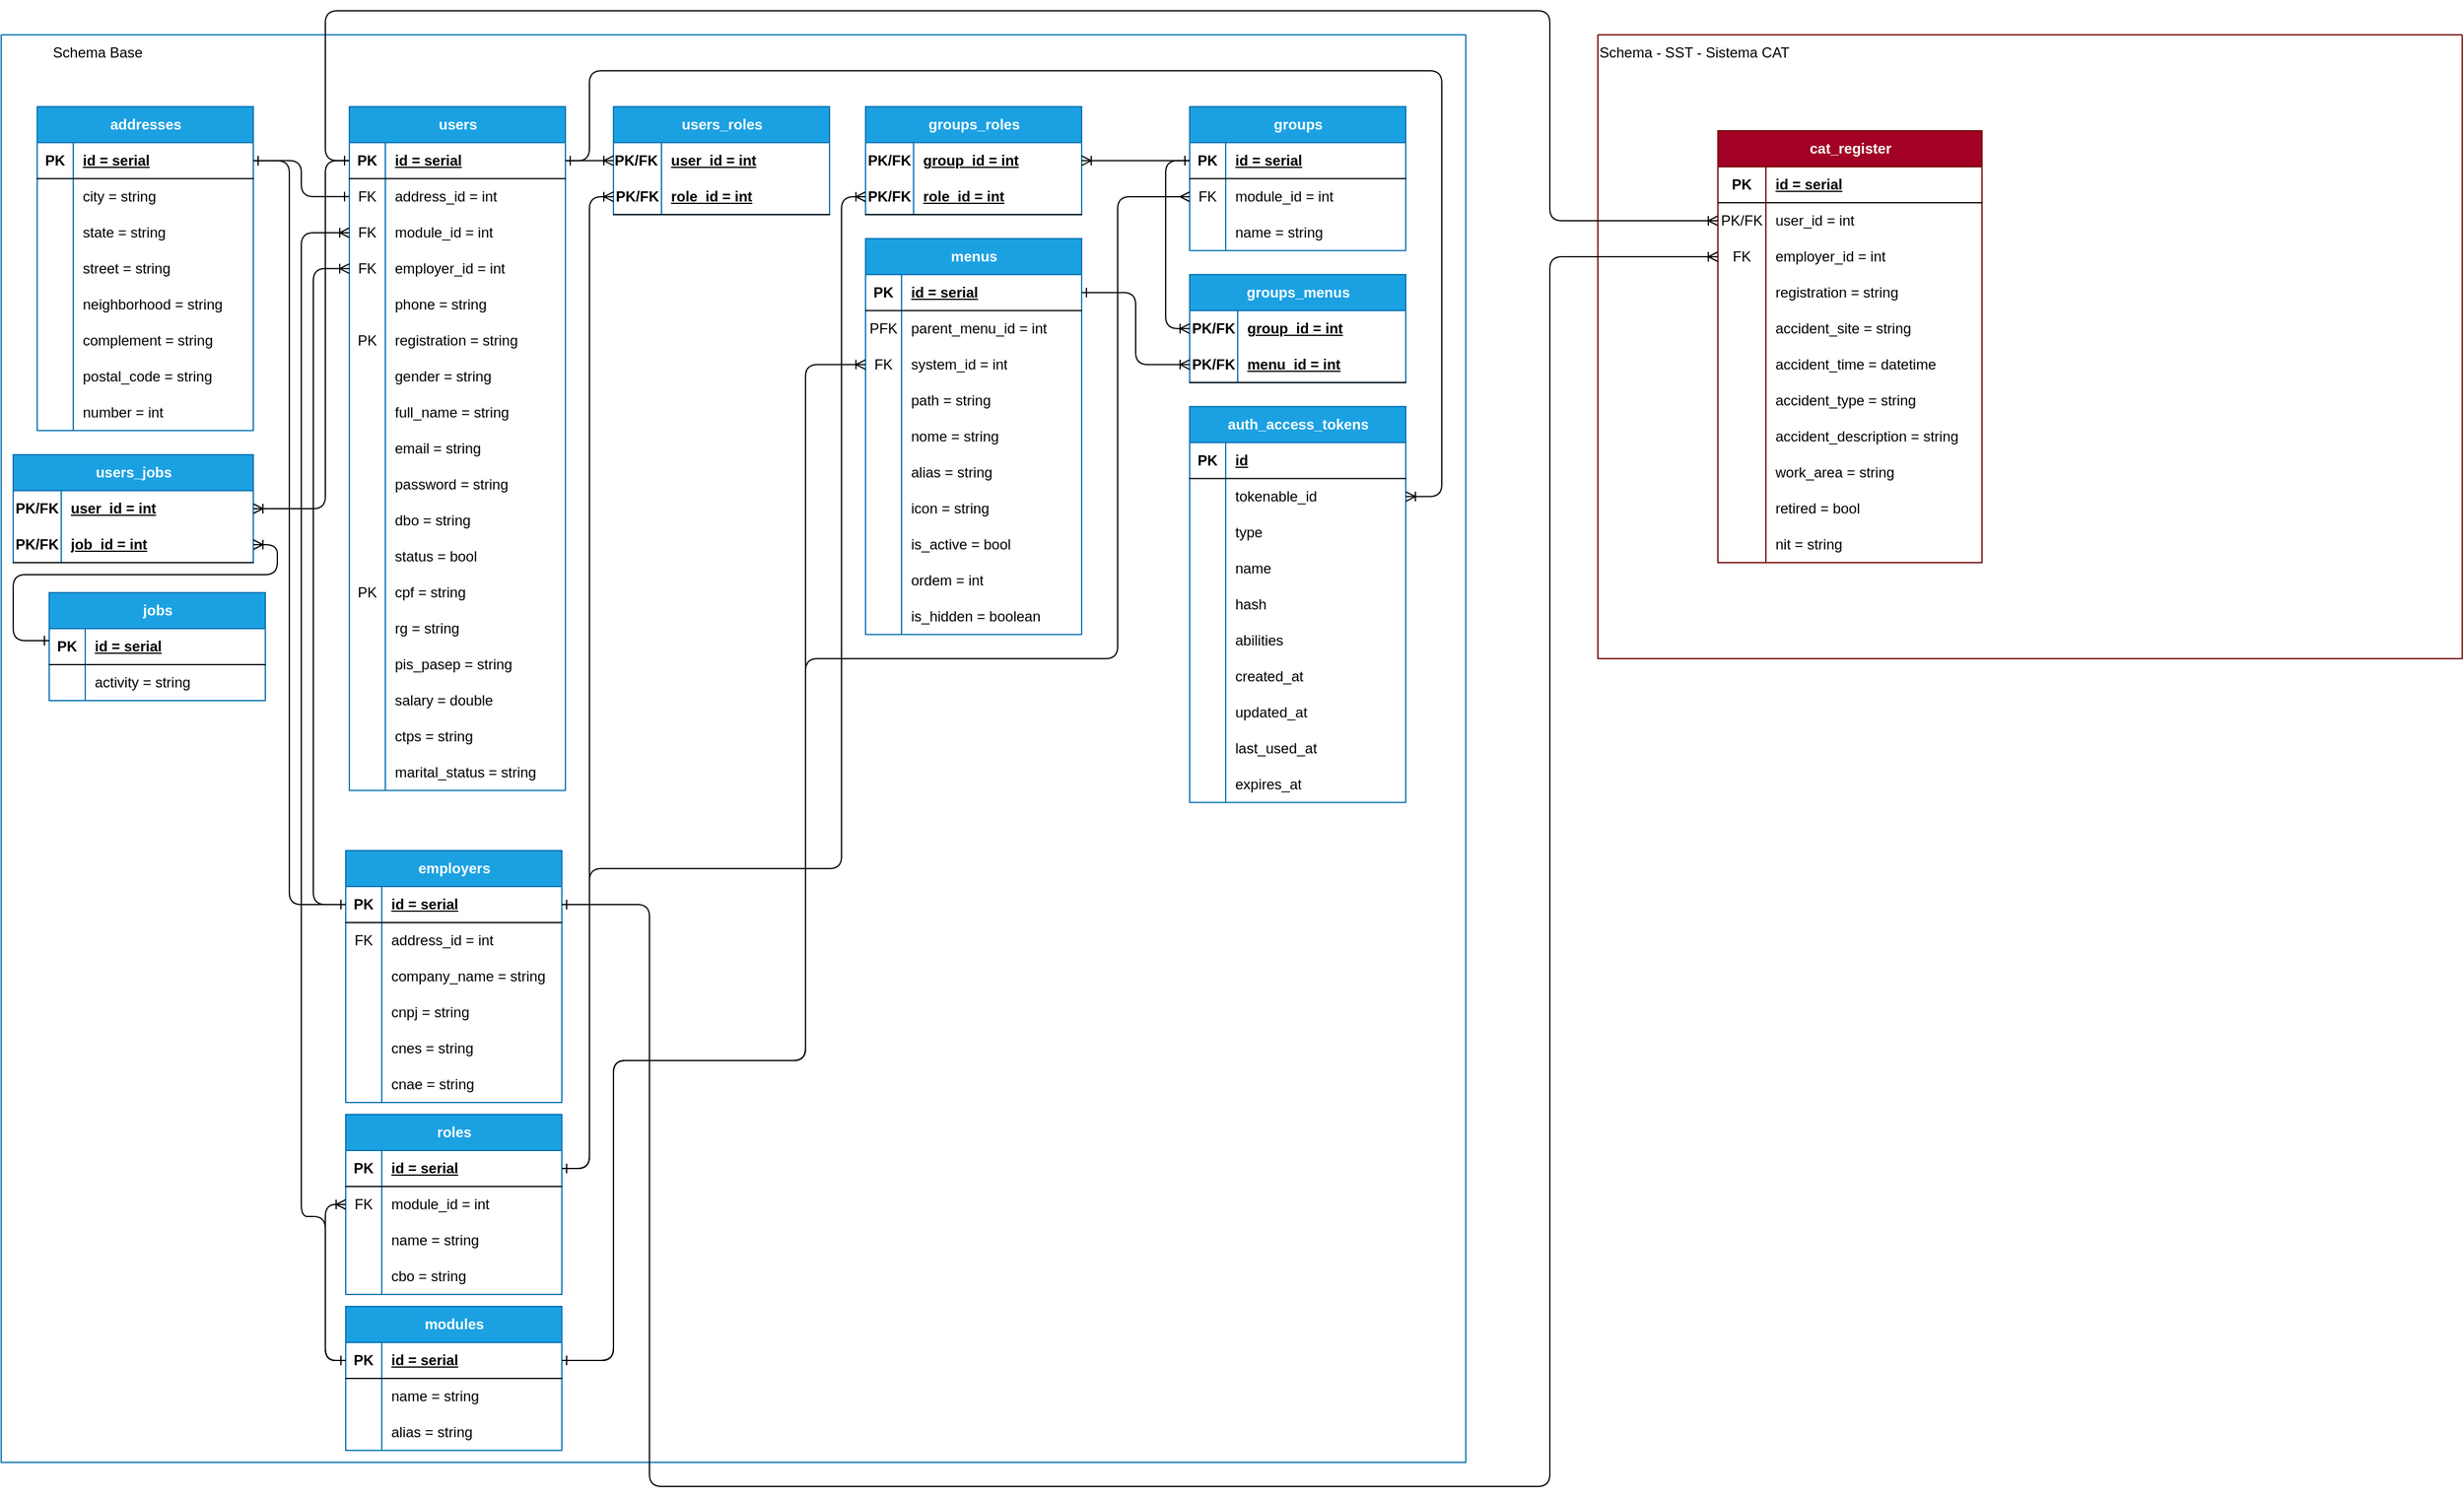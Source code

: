 <mxfile version="26.2.15">
  <diagram name="Página-1" id="g3SXBF_Jta-KBE-K6mM-">
    <mxGraphModel dx="2253" dy="841" grid="1" gridSize="10" guides="1" tooltips="1" connect="1" arrows="1" fold="1" page="1" pageScale="1" pageWidth="827" pageHeight="1169" math="0" shadow="0">
      <root>
        <mxCell id="0" />
        <mxCell id="1" parent="0" />
        <mxCell id="drGhcojmzqpFLRimoLo1-53" value="" style="swimlane;startSize=0;fillColor=#a20025;fontColor=#ffffff;strokeColor=#6F0000;" parent="1" vertex="1">
          <mxGeometry x="540" y="40" width="720" height="520" as="geometry" />
        </mxCell>
        <mxCell id="drGhcojmzqpFLRimoLo1-54" value="Schema - SST - Sistema CAT" style="text;html=1;align=center;verticalAlign=middle;resizable=0;points=[];autosize=1;strokeColor=none;fillColor=none;" parent="drGhcojmzqpFLRimoLo1-53" vertex="1">
          <mxGeometry x="-10" width="180" height="30" as="geometry" />
        </mxCell>
        <mxCell id="suTwMToHMSCNQj8h6FDB-59" style="edgeStyle=orthogonalEdgeStyle;rounded=1;orthogonalLoop=1;jettySize=auto;html=1;entryX=0;entryY=0.5;entryDx=0;entryDy=0;endArrow=ERoneToMany;endFill=0;startArrow=ERone;startFill=0;curved=0;" parent="drGhcojmzqpFLRimoLo1-53" edge="1">
          <mxGeometry relative="1" as="geometry">
            <Array as="points">
              <mxPoint x="670" y="855" />
              <mxPoint x="670" y="275" />
            </Array>
            <mxPoint x="720" y="274.93" as="targetPoint" />
          </mxGeometry>
        </mxCell>
        <mxCell id="suTwMToHMSCNQj8h6FDB-103" style="edgeStyle=orthogonalEdgeStyle;rounded=1;orthogonalLoop=1;jettySize=auto;html=1;endArrow=ERoneToMany;endFill=0;startArrow=ERone;startFill=0;curved=0;" parent="drGhcojmzqpFLRimoLo1-53" edge="1">
          <mxGeometry relative="1" as="geometry">
            <Array as="points">
              <mxPoint x="700" y="695" />
              <mxPoint x="700" y="135" />
            </Array>
            <mxPoint x="720" y="135" as="targetPoint" />
          </mxGeometry>
        </mxCell>
        <mxCell id="suTwMToHMSCNQj8h6FDB-104" style="edgeStyle=orthogonalEdgeStyle;rounded=1;orthogonalLoop=1;jettySize=auto;html=1;endArrow=ERoneToMany;endFill=0;startArrow=ERone;startFill=0;curved=0;" parent="drGhcojmzqpFLRimoLo1-53" edge="1">
          <mxGeometry relative="1" as="geometry">
            <mxPoint x="900" y="104.93" as="targetPoint" />
          </mxGeometry>
        </mxCell>
        <mxCell id="suTwMToHMSCNQj8h6FDB-118" style="edgeStyle=orthogonalEdgeStyle;rounded=1;orthogonalLoop=1;jettySize=auto;html=1;startArrow=ERone;startFill=0;endArrow=ERoneToMany;endFill=0;curved=0;" parent="drGhcojmzqpFLRimoLo1-53" edge="1">
          <mxGeometry relative="1" as="geometry">
            <mxPoint x="510" y="134.818" as="targetPoint" />
          </mxGeometry>
        </mxCell>
        <mxCell id="suTwMToHMSCNQj8h6FDB-119" style="edgeStyle=orthogonalEdgeStyle;rounded=1;orthogonalLoop=1;jettySize=auto;html=1;startArrow=ERone;startFill=0;endArrow=ERoneToMany;endFill=0;curved=0;" parent="drGhcojmzqpFLRimoLo1-53" edge="1">
          <mxGeometry relative="1" as="geometry">
            <mxPoint x="470" y="104.93" as="sourcePoint" />
          </mxGeometry>
        </mxCell>
        <mxCell id="suTwMToHMSCNQj8h6FDB-122" style="edgeStyle=orthogonalEdgeStyle;rounded=1;orthogonalLoop=1;jettySize=auto;html=1;entryX=0;entryY=0.5;entryDx=0;entryDy=0;startArrow=ERone;startFill=0;endArrow=ERoneToMany;endFill=0;curved=0;" parent="drGhcojmzqpFLRimoLo1-53" edge="1">
          <mxGeometry relative="1" as="geometry">
            <mxPoint x="990" y="104.818" as="sourcePoint" />
          </mxGeometry>
        </mxCell>
        <mxCell id="suTwMToHMSCNQj8h6FDB-124" style="edgeStyle=orthogonalEdgeStyle;rounded=1;orthogonalLoop=1;jettySize=auto;html=1;startArrow=ERone;startFill=0;endArrow=ERoneToMany;endFill=0;curved=0;" parent="drGhcojmzqpFLRimoLo1-53" edge="1">
          <mxGeometry relative="1" as="geometry">
            <mxPoint x="990" y="274.818" as="targetPoint" />
          </mxGeometry>
        </mxCell>
        <mxCell id="suTwMToHMSCNQj8h6FDB-125" style="edgeStyle=orthogonalEdgeStyle;rounded=1;orthogonalLoop=1;jettySize=auto;html=1;startArrow=ERone;startFill=0;endArrow=ERmany;endFill=0;curved=0;" parent="drGhcojmzqpFLRimoLo1-53" edge="1">
          <mxGeometry relative="1" as="geometry">
            <Array as="points">
              <mxPoint x="670" y="855" />
              <mxPoint x="670" y="520" />
              <mxPoint x="930" y="520" />
              <mxPoint x="930" y="135" />
            </Array>
            <mxPoint x="990" y="135" as="targetPoint" />
          </mxGeometry>
        </mxCell>
        <mxCell id="rECJfbjfWzi-frFhm0QN-72" style="edgeStyle=orthogonalEdgeStyle;rounded=1;orthogonalLoop=1;jettySize=auto;html=1;endArrow=ERone;endFill=0;startArrow=ERone;startFill=0;curved=0;" parent="drGhcojmzqpFLRimoLo1-53" edge="1">
          <mxGeometry relative="1" as="geometry">
            <mxPoint x="210" y="104.818" as="sourcePoint" />
          </mxGeometry>
        </mxCell>
        <mxCell id="rECJfbjfWzi-frFhm0QN-85" style="edgeStyle=orthogonalEdgeStyle;rounded=1;orthogonalLoop=1;jettySize=auto;html=1;startArrow=ERone;startFill=0;endArrow=ERone;endFill=0;curved=0;" parent="drGhcojmzqpFLRimoLo1-53" edge="1">
          <mxGeometry relative="1" as="geometry">
            <Array as="points">
              <mxPoint x="240" y="505" />
              <mxPoint x="240" y="105" />
            </Array>
            <mxPoint x="210" y="105" as="targetPoint" />
          </mxGeometry>
        </mxCell>
        <mxCell id="rECJfbjfWzi-frFhm0QN-106" style="edgeStyle=orthogonalEdgeStyle;rounded=1;orthogonalLoop=1;jettySize=auto;html=1;curved=0;endArrow=ERoneToMany;endFill=0;startArrow=ERone;startFill=0;" parent="drGhcojmzqpFLRimoLo1-53" edge="1">
          <mxGeometry relative="1" as="geometry">
            <Array as="points">
              <mxPoint x="250" y="855" />
              <mxPoint x="250" y="165" />
            </Array>
            <mxPoint x="290" y="165" as="targetPoint" />
          </mxGeometry>
        </mxCell>
        <mxCell id="rECJfbjfWzi-frFhm0QN-110" style="edgeStyle=orthogonalEdgeStyle;rounded=1;orthogonalLoop=1;jettySize=auto;html=1;startArrow=ERoneToMany;startFill=0;endArrow=ERone;endFill=0;curved=0;" parent="drGhcojmzqpFLRimoLo1-53" edge="1">
          <mxGeometry relative="1" as="geometry">
            <Array as="points">
              <mxPoint x="1200" y="385" />
              <mxPoint x="1200" y="30" />
              <mxPoint x="490" y="30" />
              <mxPoint x="490" y="105" />
            </Array>
            <mxPoint x="470" y="105" as="targetPoint" />
          </mxGeometry>
        </mxCell>
        <mxCell id="EjH1ISlKLJw2JRlIfEqU-1" style="edgeStyle=orthogonalEdgeStyle;rounded=1;orthogonalLoop=1;jettySize=auto;html=1;entryX=0;entryY=0.5;entryDx=0;entryDy=0;startArrow=ERoneToMany;startFill=0;endArrow=ERone;endFill=0;curved=0;" parent="drGhcojmzqpFLRimoLo1-53" edge="1">
          <mxGeometry relative="1" as="geometry">
            <mxPoint x="290" y="725" as="sourcePoint" />
          </mxGeometry>
        </mxCell>
        <mxCell id="FvWcvkl7Kvwv1HuIIg_3-4" style="edgeStyle=orthogonalEdgeStyle;rounded=1;orthogonalLoop=1;jettySize=auto;html=1;entryX=0;entryY=0.5;entryDx=0;entryDy=0;curved=0;endArrow=ERoneToMany;endFill=0;startArrow=ERone;startFill=0;" parent="drGhcojmzqpFLRimoLo1-53" edge="1">
          <mxGeometry relative="1" as="geometry">
            <Array as="points">
              <mxPoint x="260" y="475" />
              <mxPoint x="260" y="195" />
            </Array>
            <mxPoint x="290" y="194.93" as="targetPoint" />
          </mxGeometry>
        </mxCell>
        <mxCell id="FvWcvkl7Kvwv1HuIIg_3-47" style="edgeStyle=orthogonalEdgeStyle;rounded=1;orthogonalLoop=1;jettySize=auto;html=1;startArrow=ERone;startFill=0;endArrow=ERoneToMany;endFill=0;curved=0;" parent="drGhcojmzqpFLRimoLo1-53" edge="1">
          <mxGeometry relative="1" as="geometry">
            <Array as="points">
              <mxPoint x="10" y="505" />
              <mxPoint x="10" y="450" />
              <mxPoint x="230" y="450" />
              <mxPoint x="230" y="425" />
            </Array>
            <mxPoint x="210" y="425" as="targetPoint" />
          </mxGeometry>
        </mxCell>
        <mxCell id="FvWcvkl7Kvwv1HuIIg_3-48" style="edgeStyle=orthogonalEdgeStyle;rounded=1;orthogonalLoop=1;jettySize=auto;html=1;curved=0;endArrow=ERoneToMany;endFill=0;startArrow=ERone;startFill=0;" parent="drGhcojmzqpFLRimoLo1-53" edge="1">
          <mxGeometry relative="1" as="geometry">
            <Array as="points">
              <mxPoint x="270" y="105" />
              <mxPoint x="270" y="395" />
            </Array>
            <mxPoint x="290" y="104.818" as="sourcePoint" />
          </mxGeometry>
        </mxCell>
        <mxCell id="3aqF8ViNVVqzP6b81tIT-240" value="cat_register" style="shape=table;startSize=30;container=1;collapsible=1;childLayout=tableLayout;fixedRows=1;rowLines=0;fontStyle=1;align=center;resizeLast=1;html=1;fillColor=#a20025;fontColor=#ffffff;strokeColor=#6F0000;" parent="drGhcojmzqpFLRimoLo1-53" vertex="1">
          <mxGeometry x="100" y="80" width="220" height="360" as="geometry" />
        </mxCell>
        <mxCell id="3aqF8ViNVVqzP6b81tIT-241" value="" style="shape=tableRow;horizontal=0;startSize=0;swimlaneHead=0;swimlaneBody=0;fillColor=none;collapsible=0;dropTarget=0;points=[[0,0.5],[1,0.5]];portConstraint=eastwest;top=0;left=0;right=0;bottom=1;" parent="3aqF8ViNVVqzP6b81tIT-240" vertex="1">
          <mxGeometry y="30" width="220" height="30" as="geometry" />
        </mxCell>
        <mxCell id="3aqF8ViNVVqzP6b81tIT-242" value="PK" style="shape=partialRectangle;connectable=0;fillColor=none;top=0;left=0;bottom=0;right=0;fontStyle=1;overflow=hidden;whiteSpace=wrap;html=1;" parent="3aqF8ViNVVqzP6b81tIT-241" vertex="1">
          <mxGeometry width="40" height="30" as="geometry">
            <mxRectangle width="40" height="30" as="alternateBounds" />
          </mxGeometry>
        </mxCell>
        <mxCell id="3aqF8ViNVVqzP6b81tIT-243" value="id = serial" style="shape=partialRectangle;connectable=0;fillColor=none;top=0;left=0;bottom=0;right=0;align=left;spacingLeft=6;fontStyle=5;overflow=hidden;whiteSpace=wrap;html=1;" parent="3aqF8ViNVVqzP6b81tIT-241" vertex="1">
          <mxGeometry x="40" width="180" height="30" as="geometry">
            <mxRectangle width="180" height="30" as="alternateBounds" />
          </mxGeometry>
        </mxCell>
        <mxCell id="3aqF8ViNVVqzP6b81tIT-244" value="" style="shape=tableRow;horizontal=0;startSize=0;swimlaneHead=0;swimlaneBody=0;fillColor=none;collapsible=0;dropTarget=0;points=[[0,0.5],[1,0.5]];portConstraint=eastwest;top=0;left=0;right=0;bottom=0;" parent="3aqF8ViNVVqzP6b81tIT-240" vertex="1">
          <mxGeometry y="60" width="220" height="30" as="geometry" />
        </mxCell>
        <mxCell id="3aqF8ViNVVqzP6b81tIT-245" value="PK/FK" style="shape=partialRectangle;connectable=0;fillColor=none;top=0;left=0;bottom=0;right=0;editable=1;overflow=hidden;whiteSpace=wrap;html=1;" parent="3aqF8ViNVVqzP6b81tIT-244" vertex="1">
          <mxGeometry width="40" height="30" as="geometry">
            <mxRectangle width="40" height="30" as="alternateBounds" />
          </mxGeometry>
        </mxCell>
        <mxCell id="3aqF8ViNVVqzP6b81tIT-246" value="user_id = int" style="shape=partialRectangle;connectable=0;fillColor=none;top=0;left=0;bottom=0;right=0;align=left;spacingLeft=6;overflow=hidden;whiteSpace=wrap;html=1;" parent="3aqF8ViNVVqzP6b81tIT-244" vertex="1">
          <mxGeometry x="40" width="180" height="30" as="geometry">
            <mxRectangle width="180" height="30" as="alternateBounds" />
          </mxGeometry>
        </mxCell>
        <mxCell id="3aqF8ViNVVqzP6b81tIT-260" style="shape=tableRow;horizontal=0;startSize=0;swimlaneHead=0;swimlaneBody=0;fillColor=none;collapsible=0;dropTarget=0;points=[[0,0.5],[1,0.5]];portConstraint=eastwest;top=0;left=0;right=0;bottom=0;" parent="3aqF8ViNVVqzP6b81tIT-240" vertex="1">
          <mxGeometry y="90" width="220" height="30" as="geometry" />
        </mxCell>
        <mxCell id="3aqF8ViNVVqzP6b81tIT-261" value="FK" style="shape=partialRectangle;connectable=0;fillColor=none;top=0;left=0;bottom=0;right=0;editable=1;overflow=hidden;whiteSpace=wrap;html=1;" parent="3aqF8ViNVVqzP6b81tIT-260" vertex="1">
          <mxGeometry width="40" height="30" as="geometry">
            <mxRectangle width="40" height="30" as="alternateBounds" />
          </mxGeometry>
        </mxCell>
        <mxCell id="3aqF8ViNVVqzP6b81tIT-262" value="employer_id = int" style="shape=partialRectangle;connectable=0;fillColor=none;top=0;left=0;bottom=0;right=0;align=left;spacingLeft=6;overflow=hidden;whiteSpace=wrap;html=1;" parent="3aqF8ViNVVqzP6b81tIT-260" vertex="1">
          <mxGeometry x="40" width="180" height="30" as="geometry">
            <mxRectangle width="180" height="30" as="alternateBounds" />
          </mxGeometry>
        </mxCell>
        <mxCell id="3aqF8ViNVVqzP6b81tIT-247" value="" style="shape=tableRow;horizontal=0;startSize=0;swimlaneHead=0;swimlaneBody=0;fillColor=none;collapsible=0;dropTarget=0;points=[[0,0.5],[1,0.5]];portConstraint=eastwest;top=0;left=0;right=0;bottom=0;" parent="3aqF8ViNVVqzP6b81tIT-240" vertex="1">
          <mxGeometry y="120" width="220" height="30" as="geometry" />
        </mxCell>
        <mxCell id="3aqF8ViNVVqzP6b81tIT-248" value="" style="shape=partialRectangle;connectable=0;fillColor=none;top=0;left=0;bottom=0;right=0;editable=1;overflow=hidden;whiteSpace=wrap;html=1;" parent="3aqF8ViNVVqzP6b81tIT-247" vertex="1">
          <mxGeometry width="40" height="30" as="geometry">
            <mxRectangle width="40" height="30" as="alternateBounds" />
          </mxGeometry>
        </mxCell>
        <mxCell id="3aqF8ViNVVqzP6b81tIT-249" value="registration = string" style="shape=partialRectangle;connectable=0;fillColor=none;top=0;left=0;bottom=0;right=0;align=left;spacingLeft=6;overflow=hidden;whiteSpace=wrap;html=1;" parent="3aqF8ViNVVqzP6b81tIT-247" vertex="1">
          <mxGeometry x="40" width="180" height="30" as="geometry">
            <mxRectangle width="180" height="30" as="alternateBounds" />
          </mxGeometry>
        </mxCell>
        <mxCell id="3aqF8ViNVVqzP6b81tIT-250" value="" style="shape=tableRow;horizontal=0;startSize=0;swimlaneHead=0;swimlaneBody=0;fillColor=none;collapsible=0;dropTarget=0;points=[[0,0.5],[1,0.5]];portConstraint=eastwest;top=0;left=0;right=0;bottom=0;" parent="3aqF8ViNVVqzP6b81tIT-240" vertex="1">
          <mxGeometry y="150" width="220" height="30" as="geometry" />
        </mxCell>
        <mxCell id="3aqF8ViNVVqzP6b81tIT-251" value="" style="shape=partialRectangle;connectable=0;fillColor=none;top=0;left=0;bottom=0;right=0;editable=1;overflow=hidden;whiteSpace=wrap;html=1;" parent="3aqF8ViNVVqzP6b81tIT-250" vertex="1">
          <mxGeometry width="40" height="30" as="geometry">
            <mxRectangle width="40" height="30" as="alternateBounds" />
          </mxGeometry>
        </mxCell>
        <mxCell id="3aqF8ViNVVqzP6b81tIT-252" value="accident_site = string" style="shape=partialRectangle;connectable=0;fillColor=none;top=0;left=0;bottom=0;right=0;align=left;spacingLeft=6;overflow=hidden;whiteSpace=wrap;html=1;" parent="3aqF8ViNVVqzP6b81tIT-250" vertex="1">
          <mxGeometry x="40" width="180" height="30" as="geometry">
            <mxRectangle width="180" height="30" as="alternateBounds" />
          </mxGeometry>
        </mxCell>
        <mxCell id="3aqF8ViNVVqzP6b81tIT-254" style="shape=tableRow;horizontal=0;startSize=0;swimlaneHead=0;swimlaneBody=0;fillColor=none;collapsible=0;dropTarget=0;points=[[0,0.5],[1,0.5]];portConstraint=eastwest;top=0;left=0;right=0;bottom=0;" parent="3aqF8ViNVVqzP6b81tIT-240" vertex="1">
          <mxGeometry y="180" width="220" height="30" as="geometry" />
        </mxCell>
        <mxCell id="3aqF8ViNVVqzP6b81tIT-255" style="shape=partialRectangle;connectable=0;fillColor=none;top=0;left=0;bottom=0;right=0;editable=1;overflow=hidden;whiteSpace=wrap;html=1;" parent="3aqF8ViNVVqzP6b81tIT-254" vertex="1">
          <mxGeometry width="40" height="30" as="geometry">
            <mxRectangle width="40" height="30" as="alternateBounds" />
          </mxGeometry>
        </mxCell>
        <mxCell id="3aqF8ViNVVqzP6b81tIT-256" value="accident_time = datetime" style="shape=partialRectangle;connectable=0;fillColor=none;top=0;left=0;bottom=0;right=0;align=left;spacingLeft=6;overflow=hidden;whiteSpace=wrap;html=1;" parent="3aqF8ViNVVqzP6b81tIT-254" vertex="1">
          <mxGeometry x="40" width="180" height="30" as="geometry">
            <mxRectangle width="180" height="30" as="alternateBounds" />
          </mxGeometry>
        </mxCell>
        <mxCell id="3aqF8ViNVVqzP6b81tIT-287" style="shape=tableRow;horizontal=0;startSize=0;swimlaneHead=0;swimlaneBody=0;fillColor=none;collapsible=0;dropTarget=0;points=[[0,0.5],[1,0.5]];portConstraint=eastwest;top=0;left=0;right=0;bottom=0;" parent="3aqF8ViNVVqzP6b81tIT-240" vertex="1">
          <mxGeometry y="210" width="220" height="30" as="geometry" />
        </mxCell>
        <mxCell id="3aqF8ViNVVqzP6b81tIT-288" style="shape=partialRectangle;connectable=0;fillColor=none;top=0;left=0;bottom=0;right=0;editable=1;overflow=hidden;whiteSpace=wrap;html=1;" parent="3aqF8ViNVVqzP6b81tIT-287" vertex="1">
          <mxGeometry width="40" height="30" as="geometry">
            <mxRectangle width="40" height="30" as="alternateBounds" />
          </mxGeometry>
        </mxCell>
        <mxCell id="3aqF8ViNVVqzP6b81tIT-289" value="accident_type = string" style="shape=partialRectangle;connectable=0;fillColor=none;top=0;left=0;bottom=0;right=0;align=left;spacingLeft=6;overflow=hidden;whiteSpace=wrap;html=1;" parent="3aqF8ViNVVqzP6b81tIT-287" vertex="1">
          <mxGeometry x="40" width="180" height="30" as="geometry">
            <mxRectangle width="180" height="30" as="alternateBounds" />
          </mxGeometry>
        </mxCell>
        <mxCell id="3aqF8ViNVVqzP6b81tIT-257" style="shape=tableRow;horizontal=0;startSize=0;swimlaneHead=0;swimlaneBody=0;fillColor=none;collapsible=0;dropTarget=0;points=[[0,0.5],[1,0.5]];portConstraint=eastwest;top=0;left=0;right=0;bottom=0;" parent="3aqF8ViNVVqzP6b81tIT-240" vertex="1">
          <mxGeometry y="240" width="220" height="30" as="geometry" />
        </mxCell>
        <mxCell id="3aqF8ViNVVqzP6b81tIT-258" style="shape=partialRectangle;connectable=0;fillColor=none;top=0;left=0;bottom=0;right=0;editable=1;overflow=hidden;whiteSpace=wrap;html=1;" parent="3aqF8ViNVVqzP6b81tIT-257" vertex="1">
          <mxGeometry width="40" height="30" as="geometry">
            <mxRectangle width="40" height="30" as="alternateBounds" />
          </mxGeometry>
        </mxCell>
        <mxCell id="3aqF8ViNVVqzP6b81tIT-259" value="accident_description = string" style="shape=partialRectangle;connectable=0;fillColor=none;top=0;left=0;bottom=0;right=0;align=left;spacingLeft=6;overflow=hidden;whiteSpace=wrap;html=1;" parent="3aqF8ViNVVqzP6b81tIT-257" vertex="1">
          <mxGeometry x="40" width="180" height="30" as="geometry">
            <mxRectangle width="180" height="30" as="alternateBounds" />
          </mxGeometry>
        </mxCell>
        <mxCell id="3aqF8ViNVVqzP6b81tIT-263" style="shape=tableRow;horizontal=0;startSize=0;swimlaneHead=0;swimlaneBody=0;fillColor=none;collapsible=0;dropTarget=0;points=[[0,0.5],[1,0.5]];portConstraint=eastwest;top=0;left=0;right=0;bottom=0;" parent="3aqF8ViNVVqzP6b81tIT-240" vertex="1">
          <mxGeometry y="270" width="220" height="30" as="geometry" />
        </mxCell>
        <mxCell id="3aqF8ViNVVqzP6b81tIT-264" style="shape=partialRectangle;connectable=0;fillColor=none;top=0;left=0;bottom=0;right=0;editable=1;overflow=hidden;whiteSpace=wrap;html=1;" parent="3aqF8ViNVVqzP6b81tIT-263" vertex="1">
          <mxGeometry width="40" height="30" as="geometry">
            <mxRectangle width="40" height="30" as="alternateBounds" />
          </mxGeometry>
        </mxCell>
        <mxCell id="3aqF8ViNVVqzP6b81tIT-265" value="work_area = string" style="shape=partialRectangle;connectable=0;fillColor=none;top=0;left=0;bottom=0;right=0;align=left;spacingLeft=6;overflow=hidden;whiteSpace=wrap;html=1;" parent="3aqF8ViNVVqzP6b81tIT-263" vertex="1">
          <mxGeometry x="40" width="180" height="30" as="geometry">
            <mxRectangle width="180" height="30" as="alternateBounds" />
          </mxGeometry>
        </mxCell>
        <mxCell id="3aqF8ViNVVqzP6b81tIT-270" style="shape=tableRow;horizontal=0;startSize=0;swimlaneHead=0;swimlaneBody=0;fillColor=none;collapsible=0;dropTarget=0;points=[[0,0.5],[1,0.5]];portConstraint=eastwest;top=0;left=0;right=0;bottom=0;" parent="3aqF8ViNVVqzP6b81tIT-240" vertex="1">
          <mxGeometry y="300" width="220" height="30" as="geometry" />
        </mxCell>
        <mxCell id="3aqF8ViNVVqzP6b81tIT-271" style="shape=partialRectangle;connectable=0;fillColor=none;top=0;left=0;bottom=0;right=0;editable=1;overflow=hidden;whiteSpace=wrap;html=1;" parent="3aqF8ViNVVqzP6b81tIT-270" vertex="1">
          <mxGeometry width="40" height="30" as="geometry">
            <mxRectangle width="40" height="30" as="alternateBounds" />
          </mxGeometry>
        </mxCell>
        <mxCell id="3aqF8ViNVVqzP6b81tIT-272" value="retired = bool" style="shape=partialRectangle;connectable=0;fillColor=none;top=0;left=0;bottom=0;right=0;align=left;spacingLeft=6;overflow=hidden;whiteSpace=wrap;html=1;" parent="3aqF8ViNVVqzP6b81tIT-270" vertex="1">
          <mxGeometry x="40" width="180" height="30" as="geometry">
            <mxRectangle width="180" height="30" as="alternateBounds" />
          </mxGeometry>
        </mxCell>
        <mxCell id="Kf5iCRn0ypRuuQS_Pm8x-59" style="shape=tableRow;horizontal=0;startSize=0;swimlaneHead=0;swimlaneBody=0;fillColor=none;collapsible=0;dropTarget=0;points=[[0,0.5],[1,0.5]];portConstraint=eastwest;top=0;left=0;right=0;bottom=0;" parent="3aqF8ViNVVqzP6b81tIT-240" vertex="1">
          <mxGeometry y="330" width="220" height="30" as="geometry" />
        </mxCell>
        <mxCell id="Kf5iCRn0ypRuuQS_Pm8x-60" style="shape=partialRectangle;connectable=0;fillColor=none;top=0;left=0;bottom=0;right=0;editable=1;overflow=hidden;whiteSpace=wrap;html=1;" parent="Kf5iCRn0ypRuuQS_Pm8x-59" vertex="1">
          <mxGeometry width="40" height="30" as="geometry">
            <mxRectangle width="40" height="30" as="alternateBounds" />
          </mxGeometry>
        </mxCell>
        <mxCell id="Kf5iCRn0ypRuuQS_Pm8x-61" value="nit = string" style="shape=partialRectangle;connectable=0;fillColor=none;top=0;left=0;bottom=0;right=0;align=left;spacingLeft=6;overflow=hidden;whiteSpace=wrap;html=1;" parent="Kf5iCRn0ypRuuQS_Pm8x-59" vertex="1">
          <mxGeometry x="40" width="180" height="30" as="geometry">
            <mxRectangle width="180" height="30" as="alternateBounds" />
          </mxGeometry>
        </mxCell>
        <mxCell id="3aqF8ViNVVqzP6b81tIT-3" value="" style="swimlane;startSize=0;fillColor=#1ba1e2;fontColor=#ffffff;strokeColor=#006EAF;" parent="1" vertex="1">
          <mxGeometry x="-790" y="40" width="1220" height="1190" as="geometry" />
        </mxCell>
        <mxCell id="3aqF8ViNVVqzP6b81tIT-4" value="users" style="shape=table;startSize=30;container=1;collapsible=1;childLayout=tableLayout;fixedRows=1;rowLines=0;fontStyle=1;align=center;resizeLast=1;html=1;fillColor=#1ba1e2;fontColor=#ffffff;strokeColor=#006EAF;" parent="3aqF8ViNVVqzP6b81tIT-3" vertex="1">
          <mxGeometry x="290" y="59.93" width="180" height="570" as="geometry">
            <mxRectangle x="290" y="350" width="70" height="30" as="alternateBounds" />
          </mxGeometry>
        </mxCell>
        <mxCell id="3aqF8ViNVVqzP6b81tIT-5" value="" style="shape=tableRow;horizontal=0;startSize=0;swimlaneHead=0;swimlaneBody=0;fillColor=none;collapsible=0;dropTarget=0;points=[[0,0.5],[1,0.5]];portConstraint=eastwest;top=0;left=0;right=0;bottom=1;" parent="3aqF8ViNVVqzP6b81tIT-4" vertex="1">
          <mxGeometry y="30" width="180" height="30" as="geometry" />
        </mxCell>
        <mxCell id="3aqF8ViNVVqzP6b81tIT-6" value="PK" style="shape=partialRectangle;connectable=0;fillColor=none;top=0;left=0;bottom=0;right=0;fontStyle=1;overflow=hidden;whiteSpace=wrap;html=1;" parent="3aqF8ViNVVqzP6b81tIT-5" vertex="1">
          <mxGeometry width="30" height="30" as="geometry">
            <mxRectangle width="30" height="30" as="alternateBounds" />
          </mxGeometry>
        </mxCell>
        <mxCell id="3aqF8ViNVVqzP6b81tIT-7" value="id = serial" style="shape=partialRectangle;connectable=0;fillColor=none;top=0;left=0;bottom=0;right=0;align=left;spacingLeft=6;fontStyle=5;overflow=hidden;whiteSpace=wrap;html=1;" parent="3aqF8ViNVVqzP6b81tIT-5" vertex="1">
          <mxGeometry x="30" width="150" height="30" as="geometry">
            <mxRectangle width="150" height="30" as="alternateBounds" />
          </mxGeometry>
        </mxCell>
        <mxCell id="3aqF8ViNVVqzP6b81tIT-8" style="shape=tableRow;horizontal=0;startSize=0;swimlaneHead=0;swimlaneBody=0;fillColor=none;collapsible=0;dropTarget=0;points=[[0,0.5],[1,0.5]];portConstraint=eastwest;top=0;left=0;right=0;bottom=0;" parent="3aqF8ViNVVqzP6b81tIT-4" vertex="1">
          <mxGeometry y="60" width="180" height="30" as="geometry" />
        </mxCell>
        <mxCell id="3aqF8ViNVVqzP6b81tIT-9" value="FK" style="shape=partialRectangle;connectable=0;fillColor=none;top=0;left=0;bottom=0;right=0;editable=1;overflow=hidden;whiteSpace=wrap;html=1;" parent="3aqF8ViNVVqzP6b81tIT-8" vertex="1">
          <mxGeometry width="30" height="30" as="geometry">
            <mxRectangle width="30" height="30" as="alternateBounds" />
          </mxGeometry>
        </mxCell>
        <mxCell id="3aqF8ViNVVqzP6b81tIT-10" value="address_id = int" style="shape=partialRectangle;connectable=0;fillColor=none;top=0;left=0;bottom=0;right=0;align=left;spacingLeft=6;overflow=hidden;whiteSpace=wrap;html=1;" parent="3aqF8ViNVVqzP6b81tIT-8" vertex="1">
          <mxGeometry x="30" width="150" height="30" as="geometry">
            <mxRectangle width="150" height="30" as="alternateBounds" />
          </mxGeometry>
        </mxCell>
        <mxCell id="3aqF8ViNVVqzP6b81tIT-11" style="shape=tableRow;horizontal=0;startSize=0;swimlaneHead=0;swimlaneBody=0;fillColor=none;collapsible=0;dropTarget=0;points=[[0,0.5],[1,0.5]];portConstraint=eastwest;top=0;left=0;right=0;bottom=0;" parent="3aqF8ViNVVqzP6b81tIT-4" vertex="1">
          <mxGeometry y="90" width="180" height="30" as="geometry" />
        </mxCell>
        <mxCell id="3aqF8ViNVVqzP6b81tIT-12" value="FK" style="shape=partialRectangle;connectable=0;fillColor=none;top=0;left=0;bottom=0;right=0;editable=1;overflow=hidden;whiteSpace=wrap;html=1;" parent="3aqF8ViNVVqzP6b81tIT-11" vertex="1">
          <mxGeometry width="30" height="30" as="geometry">
            <mxRectangle width="30" height="30" as="alternateBounds" />
          </mxGeometry>
        </mxCell>
        <mxCell id="3aqF8ViNVVqzP6b81tIT-13" value="module_id = int" style="shape=partialRectangle;connectable=0;fillColor=none;top=0;left=0;bottom=0;right=0;align=left;spacingLeft=6;overflow=hidden;whiteSpace=wrap;html=1;" parent="3aqF8ViNVVqzP6b81tIT-11" vertex="1">
          <mxGeometry x="30" width="150" height="30" as="geometry">
            <mxRectangle width="150" height="30" as="alternateBounds" />
          </mxGeometry>
        </mxCell>
        <mxCell id="3aqF8ViNVVqzP6b81tIT-14" style="shape=tableRow;horizontal=0;startSize=0;swimlaneHead=0;swimlaneBody=0;fillColor=none;collapsible=0;dropTarget=0;points=[[0,0.5],[1,0.5]];portConstraint=eastwest;top=0;left=0;right=0;bottom=0;" parent="3aqF8ViNVVqzP6b81tIT-4" vertex="1">
          <mxGeometry y="120" width="180" height="30" as="geometry" />
        </mxCell>
        <mxCell id="3aqF8ViNVVqzP6b81tIT-15" value="FK" style="shape=partialRectangle;connectable=0;fillColor=none;top=0;left=0;bottom=0;right=0;editable=1;overflow=hidden;whiteSpace=wrap;html=1;" parent="3aqF8ViNVVqzP6b81tIT-14" vertex="1">
          <mxGeometry width="30" height="30" as="geometry">
            <mxRectangle width="30" height="30" as="alternateBounds" />
          </mxGeometry>
        </mxCell>
        <mxCell id="3aqF8ViNVVqzP6b81tIT-16" value="employer_id = int" style="shape=partialRectangle;connectable=0;fillColor=none;top=0;left=0;bottom=0;right=0;align=left;spacingLeft=6;overflow=hidden;whiteSpace=wrap;html=1;" parent="3aqF8ViNVVqzP6b81tIT-14" vertex="1">
          <mxGeometry x="30" width="150" height="30" as="geometry">
            <mxRectangle width="150" height="30" as="alternateBounds" />
          </mxGeometry>
        </mxCell>
        <mxCell id="3aqF8ViNVVqzP6b81tIT-17" style="shape=tableRow;horizontal=0;startSize=0;swimlaneHead=0;swimlaneBody=0;fillColor=none;collapsible=0;dropTarget=0;points=[[0,0.5],[1,0.5]];portConstraint=eastwest;top=0;left=0;right=0;bottom=0;" parent="3aqF8ViNVVqzP6b81tIT-4" vertex="1">
          <mxGeometry y="150" width="180" height="30" as="geometry" />
        </mxCell>
        <mxCell id="3aqF8ViNVVqzP6b81tIT-18" style="shape=partialRectangle;connectable=0;fillColor=none;top=0;left=0;bottom=0;right=0;editable=1;overflow=hidden;whiteSpace=wrap;html=1;" parent="3aqF8ViNVVqzP6b81tIT-17" vertex="1">
          <mxGeometry width="30" height="30" as="geometry">
            <mxRectangle width="30" height="30" as="alternateBounds" />
          </mxGeometry>
        </mxCell>
        <mxCell id="3aqF8ViNVVqzP6b81tIT-19" value="phone = string" style="shape=partialRectangle;connectable=0;fillColor=none;top=0;left=0;bottom=0;right=0;align=left;spacingLeft=6;overflow=hidden;whiteSpace=wrap;html=1;" parent="3aqF8ViNVVqzP6b81tIT-17" vertex="1">
          <mxGeometry x="30" width="150" height="30" as="geometry">
            <mxRectangle width="150" height="30" as="alternateBounds" />
          </mxGeometry>
        </mxCell>
        <mxCell id="3aqF8ViNVVqzP6b81tIT-20" style="shape=tableRow;horizontal=0;startSize=0;swimlaneHead=0;swimlaneBody=0;fillColor=none;collapsible=0;dropTarget=0;points=[[0,0.5],[1,0.5]];portConstraint=eastwest;top=0;left=0;right=0;bottom=0;" parent="3aqF8ViNVVqzP6b81tIT-4" vertex="1">
          <mxGeometry y="180" width="180" height="30" as="geometry" />
        </mxCell>
        <mxCell id="3aqF8ViNVVqzP6b81tIT-21" value="PK" style="shape=partialRectangle;connectable=0;fillColor=none;top=0;left=0;bottom=0;right=0;editable=1;overflow=hidden;whiteSpace=wrap;html=1;" parent="3aqF8ViNVVqzP6b81tIT-20" vertex="1">
          <mxGeometry width="30" height="30" as="geometry">
            <mxRectangle width="30" height="30" as="alternateBounds" />
          </mxGeometry>
        </mxCell>
        <mxCell id="3aqF8ViNVVqzP6b81tIT-22" value="registration = string" style="shape=partialRectangle;connectable=0;fillColor=none;top=0;left=0;bottom=0;right=0;align=left;spacingLeft=6;overflow=hidden;whiteSpace=wrap;html=1;" parent="3aqF8ViNVVqzP6b81tIT-20" vertex="1">
          <mxGeometry x="30" width="150" height="30" as="geometry">
            <mxRectangle width="150" height="30" as="alternateBounds" />
          </mxGeometry>
        </mxCell>
        <mxCell id="3aqF8ViNVVqzP6b81tIT-306" style="shape=tableRow;horizontal=0;startSize=0;swimlaneHead=0;swimlaneBody=0;fillColor=none;collapsible=0;dropTarget=0;points=[[0,0.5],[1,0.5]];portConstraint=eastwest;top=0;left=0;right=0;bottom=0;" parent="3aqF8ViNVVqzP6b81tIT-4" vertex="1">
          <mxGeometry y="210" width="180" height="30" as="geometry" />
        </mxCell>
        <mxCell id="3aqF8ViNVVqzP6b81tIT-307" style="shape=partialRectangle;connectable=0;fillColor=none;top=0;left=0;bottom=0;right=0;editable=1;overflow=hidden;whiteSpace=wrap;html=1;" parent="3aqF8ViNVVqzP6b81tIT-306" vertex="1">
          <mxGeometry width="30" height="30" as="geometry">
            <mxRectangle width="30" height="30" as="alternateBounds" />
          </mxGeometry>
        </mxCell>
        <mxCell id="3aqF8ViNVVqzP6b81tIT-308" value="gender = string" style="shape=partialRectangle;connectable=0;fillColor=none;top=0;left=0;bottom=0;right=0;align=left;spacingLeft=6;overflow=hidden;whiteSpace=wrap;html=1;" parent="3aqF8ViNVVqzP6b81tIT-306" vertex="1">
          <mxGeometry x="30" width="150" height="30" as="geometry">
            <mxRectangle width="150" height="30" as="alternateBounds" />
          </mxGeometry>
        </mxCell>
        <mxCell id="3aqF8ViNVVqzP6b81tIT-23" value="" style="shape=tableRow;horizontal=0;startSize=0;swimlaneHead=0;swimlaneBody=0;fillColor=none;collapsible=0;dropTarget=0;points=[[0,0.5],[1,0.5]];portConstraint=eastwest;top=0;left=0;right=0;bottom=0;" parent="3aqF8ViNVVqzP6b81tIT-4" vertex="1">
          <mxGeometry y="240" width="180" height="30" as="geometry" />
        </mxCell>
        <mxCell id="3aqF8ViNVVqzP6b81tIT-24" value="" style="shape=partialRectangle;connectable=0;fillColor=none;top=0;left=0;bottom=0;right=0;editable=1;overflow=hidden;whiteSpace=wrap;html=1;" parent="3aqF8ViNVVqzP6b81tIT-23" vertex="1">
          <mxGeometry width="30" height="30" as="geometry">
            <mxRectangle width="30" height="30" as="alternateBounds" />
          </mxGeometry>
        </mxCell>
        <mxCell id="3aqF8ViNVVqzP6b81tIT-25" value="full_name = string" style="shape=partialRectangle;connectable=0;fillColor=none;top=0;left=0;bottom=0;right=0;align=left;spacingLeft=6;overflow=hidden;whiteSpace=wrap;html=1;" parent="3aqF8ViNVVqzP6b81tIT-23" vertex="1">
          <mxGeometry x="30" width="150" height="30" as="geometry">
            <mxRectangle width="150" height="30" as="alternateBounds" />
          </mxGeometry>
        </mxCell>
        <mxCell id="3aqF8ViNVVqzP6b81tIT-26" value="" style="shape=tableRow;horizontal=0;startSize=0;swimlaneHead=0;swimlaneBody=0;fillColor=none;collapsible=0;dropTarget=0;points=[[0,0.5],[1,0.5]];portConstraint=eastwest;top=0;left=0;right=0;bottom=0;" parent="3aqF8ViNVVqzP6b81tIT-4" vertex="1">
          <mxGeometry y="270" width="180" height="30" as="geometry" />
        </mxCell>
        <mxCell id="3aqF8ViNVVqzP6b81tIT-27" value="" style="shape=partialRectangle;connectable=0;fillColor=none;top=0;left=0;bottom=0;right=0;editable=1;overflow=hidden;whiteSpace=wrap;html=1;" parent="3aqF8ViNVVqzP6b81tIT-26" vertex="1">
          <mxGeometry width="30" height="30" as="geometry">
            <mxRectangle width="30" height="30" as="alternateBounds" />
          </mxGeometry>
        </mxCell>
        <mxCell id="3aqF8ViNVVqzP6b81tIT-28" value="email = string" style="shape=partialRectangle;connectable=0;fillColor=none;top=0;left=0;bottom=0;right=0;align=left;spacingLeft=6;overflow=hidden;whiteSpace=wrap;html=1;" parent="3aqF8ViNVVqzP6b81tIT-26" vertex="1">
          <mxGeometry x="30" width="150" height="30" as="geometry">
            <mxRectangle width="150" height="30" as="alternateBounds" />
          </mxGeometry>
        </mxCell>
        <mxCell id="3aqF8ViNVVqzP6b81tIT-29" value="" style="shape=tableRow;horizontal=0;startSize=0;swimlaneHead=0;swimlaneBody=0;fillColor=none;collapsible=0;dropTarget=0;points=[[0,0.5],[1,0.5]];portConstraint=eastwest;top=0;left=0;right=0;bottom=0;" parent="3aqF8ViNVVqzP6b81tIT-4" vertex="1">
          <mxGeometry y="300" width="180" height="30" as="geometry" />
        </mxCell>
        <mxCell id="3aqF8ViNVVqzP6b81tIT-30" value="" style="shape=partialRectangle;connectable=0;fillColor=none;top=0;left=0;bottom=0;right=0;editable=1;overflow=hidden;whiteSpace=wrap;html=1;" parent="3aqF8ViNVVqzP6b81tIT-29" vertex="1">
          <mxGeometry width="30" height="30" as="geometry">
            <mxRectangle width="30" height="30" as="alternateBounds" />
          </mxGeometry>
        </mxCell>
        <mxCell id="3aqF8ViNVVqzP6b81tIT-31" value="password = string" style="shape=partialRectangle;connectable=0;fillColor=none;top=0;left=0;bottom=0;right=0;align=left;spacingLeft=6;overflow=hidden;whiteSpace=wrap;html=1;" parent="3aqF8ViNVVqzP6b81tIT-29" vertex="1">
          <mxGeometry x="30" width="150" height="30" as="geometry">
            <mxRectangle width="150" height="30" as="alternateBounds" />
          </mxGeometry>
        </mxCell>
        <mxCell id="3aqF8ViNVVqzP6b81tIT-32" style="shape=tableRow;horizontal=0;startSize=0;swimlaneHead=0;swimlaneBody=0;fillColor=none;collapsible=0;dropTarget=0;points=[[0,0.5],[1,0.5]];portConstraint=eastwest;top=0;left=0;right=0;bottom=0;" parent="3aqF8ViNVVqzP6b81tIT-4" vertex="1">
          <mxGeometry y="330" width="180" height="30" as="geometry" />
        </mxCell>
        <mxCell id="3aqF8ViNVVqzP6b81tIT-33" style="shape=partialRectangle;connectable=0;fillColor=none;top=0;left=0;bottom=0;right=0;editable=1;overflow=hidden;whiteSpace=wrap;html=1;" parent="3aqF8ViNVVqzP6b81tIT-32" vertex="1">
          <mxGeometry width="30" height="30" as="geometry">
            <mxRectangle width="30" height="30" as="alternateBounds" />
          </mxGeometry>
        </mxCell>
        <mxCell id="3aqF8ViNVVqzP6b81tIT-34" value="dbo = string" style="shape=partialRectangle;connectable=0;fillColor=none;top=0;left=0;bottom=0;right=0;align=left;spacingLeft=6;overflow=hidden;whiteSpace=wrap;html=1;" parent="3aqF8ViNVVqzP6b81tIT-32" vertex="1">
          <mxGeometry x="30" width="150" height="30" as="geometry">
            <mxRectangle width="150" height="30" as="alternateBounds" />
          </mxGeometry>
        </mxCell>
        <mxCell id="3aqF8ViNVVqzP6b81tIT-35" style="shape=tableRow;horizontal=0;startSize=0;swimlaneHead=0;swimlaneBody=0;fillColor=none;collapsible=0;dropTarget=0;points=[[0,0.5],[1,0.5]];portConstraint=eastwest;top=0;left=0;right=0;bottom=0;" parent="3aqF8ViNVVqzP6b81tIT-4" vertex="1">
          <mxGeometry y="360" width="180" height="30" as="geometry" />
        </mxCell>
        <mxCell id="3aqF8ViNVVqzP6b81tIT-36" style="shape=partialRectangle;connectable=0;fillColor=none;top=0;left=0;bottom=0;right=0;editable=1;overflow=hidden;whiteSpace=wrap;html=1;" parent="3aqF8ViNVVqzP6b81tIT-35" vertex="1">
          <mxGeometry width="30" height="30" as="geometry">
            <mxRectangle width="30" height="30" as="alternateBounds" />
          </mxGeometry>
        </mxCell>
        <mxCell id="3aqF8ViNVVqzP6b81tIT-37" value="status = bool&amp;nbsp;" style="shape=partialRectangle;connectable=0;fillColor=none;top=0;left=0;bottom=0;right=0;align=left;spacingLeft=6;overflow=hidden;whiteSpace=wrap;html=1;" parent="3aqF8ViNVVqzP6b81tIT-35" vertex="1">
          <mxGeometry x="30" width="150" height="30" as="geometry">
            <mxRectangle width="150" height="30" as="alternateBounds" />
          </mxGeometry>
        </mxCell>
        <mxCell id="Kf5iCRn0ypRuuQS_Pm8x-41" style="shape=tableRow;horizontal=0;startSize=0;swimlaneHead=0;swimlaneBody=0;fillColor=none;collapsible=0;dropTarget=0;points=[[0,0.5],[1,0.5]];portConstraint=eastwest;top=0;left=0;right=0;bottom=0;" parent="3aqF8ViNVVqzP6b81tIT-4" vertex="1">
          <mxGeometry y="390" width="180" height="30" as="geometry" />
        </mxCell>
        <mxCell id="Kf5iCRn0ypRuuQS_Pm8x-42" value="PK" style="shape=partialRectangle;connectable=0;fillColor=none;top=0;left=0;bottom=0;right=0;editable=1;overflow=hidden;whiteSpace=wrap;html=1;" parent="Kf5iCRn0ypRuuQS_Pm8x-41" vertex="1">
          <mxGeometry width="30" height="30" as="geometry">
            <mxRectangle width="30" height="30" as="alternateBounds" />
          </mxGeometry>
        </mxCell>
        <mxCell id="Kf5iCRn0ypRuuQS_Pm8x-43" value="cpf = string" style="shape=partialRectangle;connectable=0;fillColor=none;top=0;left=0;bottom=0;right=0;align=left;spacingLeft=6;overflow=hidden;whiteSpace=wrap;html=1;" parent="Kf5iCRn0ypRuuQS_Pm8x-41" vertex="1">
          <mxGeometry x="30" width="150" height="30" as="geometry">
            <mxRectangle width="150" height="30" as="alternateBounds" />
          </mxGeometry>
        </mxCell>
        <mxCell id="Kf5iCRn0ypRuuQS_Pm8x-44" style="shape=tableRow;horizontal=0;startSize=0;swimlaneHead=0;swimlaneBody=0;fillColor=none;collapsible=0;dropTarget=0;points=[[0,0.5],[1,0.5]];portConstraint=eastwest;top=0;left=0;right=0;bottom=0;" parent="3aqF8ViNVVqzP6b81tIT-4" vertex="1">
          <mxGeometry y="420" width="180" height="30" as="geometry" />
        </mxCell>
        <mxCell id="Kf5iCRn0ypRuuQS_Pm8x-45" style="shape=partialRectangle;connectable=0;fillColor=none;top=0;left=0;bottom=0;right=0;editable=1;overflow=hidden;whiteSpace=wrap;html=1;" parent="Kf5iCRn0ypRuuQS_Pm8x-44" vertex="1">
          <mxGeometry width="30" height="30" as="geometry">
            <mxRectangle width="30" height="30" as="alternateBounds" />
          </mxGeometry>
        </mxCell>
        <mxCell id="Kf5iCRn0ypRuuQS_Pm8x-46" value="rg = string" style="shape=partialRectangle;connectable=0;fillColor=none;top=0;left=0;bottom=0;right=0;align=left;spacingLeft=6;overflow=hidden;whiteSpace=wrap;html=1;" parent="Kf5iCRn0ypRuuQS_Pm8x-44" vertex="1">
          <mxGeometry x="30" width="150" height="30" as="geometry">
            <mxRectangle width="150" height="30" as="alternateBounds" />
          </mxGeometry>
        </mxCell>
        <mxCell id="Kf5iCRn0ypRuuQS_Pm8x-47" style="shape=tableRow;horizontal=0;startSize=0;swimlaneHead=0;swimlaneBody=0;fillColor=none;collapsible=0;dropTarget=0;points=[[0,0.5],[1,0.5]];portConstraint=eastwest;top=0;left=0;right=0;bottom=0;" parent="3aqF8ViNVVqzP6b81tIT-4" vertex="1">
          <mxGeometry y="450" width="180" height="30" as="geometry" />
        </mxCell>
        <mxCell id="Kf5iCRn0ypRuuQS_Pm8x-48" style="shape=partialRectangle;connectable=0;fillColor=none;top=0;left=0;bottom=0;right=0;editable=1;overflow=hidden;whiteSpace=wrap;html=1;" parent="Kf5iCRn0ypRuuQS_Pm8x-47" vertex="1">
          <mxGeometry width="30" height="30" as="geometry">
            <mxRectangle width="30" height="30" as="alternateBounds" />
          </mxGeometry>
        </mxCell>
        <mxCell id="Kf5iCRn0ypRuuQS_Pm8x-49" value="pis_pasep = string" style="shape=partialRectangle;connectable=0;fillColor=none;top=0;left=0;bottom=0;right=0;align=left;spacingLeft=6;overflow=hidden;whiteSpace=wrap;html=1;" parent="Kf5iCRn0ypRuuQS_Pm8x-47" vertex="1">
          <mxGeometry x="30" width="150" height="30" as="geometry">
            <mxRectangle width="150" height="30" as="alternateBounds" />
          </mxGeometry>
        </mxCell>
        <mxCell id="Kf5iCRn0ypRuuQS_Pm8x-50" style="shape=tableRow;horizontal=0;startSize=0;swimlaneHead=0;swimlaneBody=0;fillColor=none;collapsible=0;dropTarget=0;points=[[0,0.5],[1,0.5]];portConstraint=eastwest;top=0;left=0;right=0;bottom=0;" parent="3aqF8ViNVVqzP6b81tIT-4" vertex="1">
          <mxGeometry y="480" width="180" height="30" as="geometry" />
        </mxCell>
        <mxCell id="Kf5iCRn0ypRuuQS_Pm8x-51" style="shape=partialRectangle;connectable=0;fillColor=none;top=0;left=0;bottom=0;right=0;editable=1;overflow=hidden;whiteSpace=wrap;html=1;" parent="Kf5iCRn0ypRuuQS_Pm8x-50" vertex="1">
          <mxGeometry width="30" height="30" as="geometry">
            <mxRectangle width="30" height="30" as="alternateBounds" />
          </mxGeometry>
        </mxCell>
        <mxCell id="Kf5iCRn0ypRuuQS_Pm8x-52" value="salary = double" style="shape=partialRectangle;connectable=0;fillColor=none;top=0;left=0;bottom=0;right=0;align=left;spacingLeft=6;overflow=hidden;whiteSpace=wrap;html=1;" parent="Kf5iCRn0ypRuuQS_Pm8x-50" vertex="1">
          <mxGeometry x="30" width="150" height="30" as="geometry">
            <mxRectangle width="150" height="30" as="alternateBounds" />
          </mxGeometry>
        </mxCell>
        <mxCell id="Kf5iCRn0ypRuuQS_Pm8x-53" style="shape=tableRow;horizontal=0;startSize=0;swimlaneHead=0;swimlaneBody=0;fillColor=none;collapsible=0;dropTarget=0;points=[[0,0.5],[1,0.5]];portConstraint=eastwest;top=0;left=0;right=0;bottom=0;" parent="3aqF8ViNVVqzP6b81tIT-4" vertex="1">
          <mxGeometry y="510" width="180" height="30" as="geometry" />
        </mxCell>
        <mxCell id="Kf5iCRn0ypRuuQS_Pm8x-54" style="shape=partialRectangle;connectable=0;fillColor=none;top=0;left=0;bottom=0;right=0;editable=1;overflow=hidden;whiteSpace=wrap;html=1;" parent="Kf5iCRn0ypRuuQS_Pm8x-53" vertex="1">
          <mxGeometry width="30" height="30" as="geometry">
            <mxRectangle width="30" height="30" as="alternateBounds" />
          </mxGeometry>
        </mxCell>
        <mxCell id="Kf5iCRn0ypRuuQS_Pm8x-55" value="ctps = string" style="shape=partialRectangle;connectable=0;fillColor=none;top=0;left=0;bottom=0;right=0;align=left;spacingLeft=6;overflow=hidden;whiteSpace=wrap;html=1;" parent="Kf5iCRn0ypRuuQS_Pm8x-53" vertex="1">
          <mxGeometry x="30" width="150" height="30" as="geometry">
            <mxRectangle width="150" height="30" as="alternateBounds" />
          </mxGeometry>
        </mxCell>
        <mxCell id="Kf5iCRn0ypRuuQS_Pm8x-56" style="shape=tableRow;horizontal=0;startSize=0;swimlaneHead=0;swimlaneBody=0;fillColor=none;collapsible=0;dropTarget=0;points=[[0,0.5],[1,0.5]];portConstraint=eastwest;top=0;left=0;right=0;bottom=0;" parent="3aqF8ViNVVqzP6b81tIT-4" vertex="1">
          <mxGeometry y="540" width="180" height="30" as="geometry" />
        </mxCell>
        <mxCell id="Kf5iCRn0ypRuuQS_Pm8x-57" style="shape=partialRectangle;connectable=0;fillColor=none;top=0;left=0;bottom=0;right=0;editable=1;overflow=hidden;whiteSpace=wrap;html=1;" parent="Kf5iCRn0ypRuuQS_Pm8x-56" vertex="1">
          <mxGeometry width="30" height="30" as="geometry">
            <mxRectangle width="30" height="30" as="alternateBounds" />
          </mxGeometry>
        </mxCell>
        <mxCell id="Kf5iCRn0ypRuuQS_Pm8x-58" value="marital_status = string" style="shape=partialRectangle;connectable=0;fillColor=none;top=0;left=0;bottom=0;right=0;align=left;spacingLeft=6;overflow=hidden;whiteSpace=wrap;html=1;" parent="Kf5iCRn0ypRuuQS_Pm8x-56" vertex="1">
          <mxGeometry x="30" width="150" height="30" as="geometry">
            <mxRectangle width="150" height="30" as="alternateBounds" />
          </mxGeometry>
        </mxCell>
        <mxCell id="3aqF8ViNVVqzP6b81tIT-38" value="auth_access_tokens" style="shape=table;startSize=30;container=1;collapsible=1;childLayout=tableLayout;fixedRows=1;rowLines=0;fontStyle=1;align=center;resizeLast=1;html=1;fillColor=#1ba1e2;fontColor=#ffffff;strokeColor=#006EAF;" parent="3aqF8ViNVVqzP6b81tIT-3" vertex="1">
          <mxGeometry x="990" y="309.93" width="180" height="330" as="geometry">
            <mxRectangle x="290" y="350" width="70" height="30" as="alternateBounds" />
          </mxGeometry>
        </mxCell>
        <mxCell id="3aqF8ViNVVqzP6b81tIT-39" value="" style="shape=tableRow;horizontal=0;startSize=0;swimlaneHead=0;swimlaneBody=0;fillColor=none;collapsible=0;dropTarget=0;points=[[0,0.5],[1,0.5]];portConstraint=eastwest;top=0;left=0;right=0;bottom=1;" parent="3aqF8ViNVVqzP6b81tIT-38" vertex="1">
          <mxGeometry y="30" width="180" height="30" as="geometry" />
        </mxCell>
        <mxCell id="3aqF8ViNVVqzP6b81tIT-40" value="PK" style="shape=partialRectangle;connectable=0;fillColor=none;top=0;left=0;bottom=0;right=0;fontStyle=1;overflow=hidden;whiteSpace=wrap;html=1;" parent="3aqF8ViNVVqzP6b81tIT-39" vertex="1">
          <mxGeometry width="30" height="30" as="geometry">
            <mxRectangle width="30" height="30" as="alternateBounds" />
          </mxGeometry>
        </mxCell>
        <mxCell id="3aqF8ViNVVqzP6b81tIT-41" value="id" style="shape=partialRectangle;connectable=0;fillColor=none;top=0;left=0;bottom=0;right=0;align=left;spacingLeft=6;fontStyle=5;overflow=hidden;whiteSpace=wrap;html=1;" parent="3aqF8ViNVVqzP6b81tIT-39" vertex="1">
          <mxGeometry x="30" width="150" height="30" as="geometry">
            <mxRectangle width="150" height="30" as="alternateBounds" />
          </mxGeometry>
        </mxCell>
        <mxCell id="3aqF8ViNVVqzP6b81tIT-42" value="" style="shape=tableRow;horizontal=0;startSize=0;swimlaneHead=0;swimlaneBody=0;fillColor=none;collapsible=0;dropTarget=0;points=[[0,0.5],[1,0.5]];portConstraint=eastwest;top=0;left=0;right=0;bottom=0;" parent="3aqF8ViNVVqzP6b81tIT-38" vertex="1">
          <mxGeometry y="60" width="180" height="30" as="geometry" />
        </mxCell>
        <mxCell id="3aqF8ViNVVqzP6b81tIT-43" value="" style="shape=partialRectangle;connectable=0;fillColor=none;top=0;left=0;bottom=0;right=0;editable=1;overflow=hidden;whiteSpace=wrap;html=1;" parent="3aqF8ViNVVqzP6b81tIT-42" vertex="1">
          <mxGeometry width="30" height="30" as="geometry">
            <mxRectangle width="30" height="30" as="alternateBounds" />
          </mxGeometry>
        </mxCell>
        <mxCell id="3aqF8ViNVVqzP6b81tIT-44" value="tokenable_id" style="shape=partialRectangle;connectable=0;fillColor=none;top=0;left=0;bottom=0;right=0;align=left;spacingLeft=6;overflow=hidden;whiteSpace=wrap;html=1;" parent="3aqF8ViNVVqzP6b81tIT-42" vertex="1">
          <mxGeometry x="30" width="150" height="30" as="geometry">
            <mxRectangle width="150" height="30" as="alternateBounds" />
          </mxGeometry>
        </mxCell>
        <mxCell id="3aqF8ViNVVqzP6b81tIT-45" value="" style="shape=tableRow;horizontal=0;startSize=0;swimlaneHead=0;swimlaneBody=0;fillColor=none;collapsible=0;dropTarget=0;points=[[0,0.5],[1,0.5]];portConstraint=eastwest;top=0;left=0;right=0;bottom=0;" parent="3aqF8ViNVVqzP6b81tIT-38" vertex="1">
          <mxGeometry y="90" width="180" height="30" as="geometry" />
        </mxCell>
        <mxCell id="3aqF8ViNVVqzP6b81tIT-46" value="" style="shape=partialRectangle;connectable=0;fillColor=none;top=0;left=0;bottom=0;right=0;editable=1;overflow=hidden;whiteSpace=wrap;html=1;" parent="3aqF8ViNVVqzP6b81tIT-45" vertex="1">
          <mxGeometry width="30" height="30" as="geometry">
            <mxRectangle width="30" height="30" as="alternateBounds" />
          </mxGeometry>
        </mxCell>
        <mxCell id="3aqF8ViNVVqzP6b81tIT-47" value="type" style="shape=partialRectangle;connectable=0;fillColor=none;top=0;left=0;bottom=0;right=0;align=left;spacingLeft=6;overflow=hidden;whiteSpace=wrap;html=1;" parent="3aqF8ViNVVqzP6b81tIT-45" vertex="1">
          <mxGeometry x="30" width="150" height="30" as="geometry">
            <mxRectangle width="150" height="30" as="alternateBounds" />
          </mxGeometry>
        </mxCell>
        <mxCell id="3aqF8ViNVVqzP6b81tIT-48" value="" style="shape=tableRow;horizontal=0;startSize=0;swimlaneHead=0;swimlaneBody=0;fillColor=none;collapsible=0;dropTarget=0;points=[[0,0.5],[1,0.5]];portConstraint=eastwest;top=0;left=0;right=0;bottom=0;" parent="3aqF8ViNVVqzP6b81tIT-38" vertex="1">
          <mxGeometry y="120" width="180" height="30" as="geometry" />
        </mxCell>
        <mxCell id="3aqF8ViNVVqzP6b81tIT-49" value="" style="shape=partialRectangle;connectable=0;fillColor=none;top=0;left=0;bottom=0;right=0;editable=1;overflow=hidden;whiteSpace=wrap;html=1;" parent="3aqF8ViNVVqzP6b81tIT-48" vertex="1">
          <mxGeometry width="30" height="30" as="geometry">
            <mxRectangle width="30" height="30" as="alternateBounds" />
          </mxGeometry>
        </mxCell>
        <mxCell id="3aqF8ViNVVqzP6b81tIT-50" value="name" style="shape=partialRectangle;connectable=0;fillColor=none;top=0;left=0;bottom=0;right=0;align=left;spacingLeft=6;overflow=hidden;whiteSpace=wrap;html=1;" parent="3aqF8ViNVVqzP6b81tIT-48" vertex="1">
          <mxGeometry x="30" width="150" height="30" as="geometry">
            <mxRectangle width="150" height="30" as="alternateBounds" />
          </mxGeometry>
        </mxCell>
        <mxCell id="3aqF8ViNVVqzP6b81tIT-51" value="" style="shape=tableRow;horizontal=0;startSize=0;swimlaneHead=0;swimlaneBody=0;fillColor=none;collapsible=0;dropTarget=0;points=[[0,0.5],[1,0.5]];portConstraint=eastwest;top=0;left=0;right=0;bottom=0;" parent="3aqF8ViNVVqzP6b81tIT-38" vertex="1">
          <mxGeometry y="150" width="180" height="30" as="geometry" />
        </mxCell>
        <mxCell id="3aqF8ViNVVqzP6b81tIT-52" value="" style="shape=partialRectangle;connectable=0;fillColor=none;top=0;left=0;bottom=0;right=0;editable=1;overflow=hidden;whiteSpace=wrap;html=1;" parent="3aqF8ViNVVqzP6b81tIT-51" vertex="1">
          <mxGeometry width="30" height="30" as="geometry">
            <mxRectangle width="30" height="30" as="alternateBounds" />
          </mxGeometry>
        </mxCell>
        <mxCell id="3aqF8ViNVVqzP6b81tIT-53" value="hash" style="shape=partialRectangle;connectable=0;fillColor=none;top=0;left=0;bottom=0;right=0;align=left;spacingLeft=6;overflow=hidden;whiteSpace=wrap;html=1;" parent="3aqF8ViNVVqzP6b81tIT-51" vertex="1">
          <mxGeometry x="30" width="150" height="30" as="geometry">
            <mxRectangle width="150" height="30" as="alternateBounds" />
          </mxGeometry>
        </mxCell>
        <mxCell id="3aqF8ViNVVqzP6b81tIT-54" value="" style="shape=tableRow;horizontal=0;startSize=0;swimlaneHead=0;swimlaneBody=0;fillColor=none;collapsible=0;dropTarget=0;points=[[0,0.5],[1,0.5]];portConstraint=eastwest;top=0;left=0;right=0;bottom=0;" parent="3aqF8ViNVVqzP6b81tIT-38" vertex="1">
          <mxGeometry y="180" width="180" height="30" as="geometry" />
        </mxCell>
        <mxCell id="3aqF8ViNVVqzP6b81tIT-55" value="" style="shape=partialRectangle;connectable=0;fillColor=none;top=0;left=0;bottom=0;right=0;editable=1;overflow=hidden;whiteSpace=wrap;html=1;" parent="3aqF8ViNVVqzP6b81tIT-54" vertex="1">
          <mxGeometry width="30" height="30" as="geometry">
            <mxRectangle width="30" height="30" as="alternateBounds" />
          </mxGeometry>
        </mxCell>
        <mxCell id="3aqF8ViNVVqzP6b81tIT-56" value="abilities" style="shape=partialRectangle;connectable=0;fillColor=none;top=0;left=0;bottom=0;right=0;align=left;spacingLeft=6;overflow=hidden;whiteSpace=wrap;html=1;" parent="3aqF8ViNVVqzP6b81tIT-54" vertex="1">
          <mxGeometry x="30" width="150" height="30" as="geometry">
            <mxRectangle width="150" height="30" as="alternateBounds" />
          </mxGeometry>
        </mxCell>
        <mxCell id="3aqF8ViNVVqzP6b81tIT-57" value="" style="shape=tableRow;horizontal=0;startSize=0;swimlaneHead=0;swimlaneBody=0;fillColor=none;collapsible=0;dropTarget=0;points=[[0,0.5],[1,0.5]];portConstraint=eastwest;top=0;left=0;right=0;bottom=0;" parent="3aqF8ViNVVqzP6b81tIT-38" vertex="1">
          <mxGeometry y="210" width="180" height="30" as="geometry" />
        </mxCell>
        <mxCell id="3aqF8ViNVVqzP6b81tIT-58" value="" style="shape=partialRectangle;connectable=0;fillColor=none;top=0;left=0;bottom=0;right=0;editable=1;overflow=hidden;whiteSpace=wrap;html=1;" parent="3aqF8ViNVVqzP6b81tIT-57" vertex="1">
          <mxGeometry width="30" height="30" as="geometry">
            <mxRectangle width="30" height="30" as="alternateBounds" />
          </mxGeometry>
        </mxCell>
        <mxCell id="3aqF8ViNVVqzP6b81tIT-59" value="created_at" style="shape=partialRectangle;connectable=0;fillColor=none;top=0;left=0;bottom=0;right=0;align=left;spacingLeft=6;overflow=hidden;whiteSpace=wrap;html=1;" parent="3aqF8ViNVVqzP6b81tIT-57" vertex="1">
          <mxGeometry x="30" width="150" height="30" as="geometry">
            <mxRectangle width="150" height="30" as="alternateBounds" />
          </mxGeometry>
        </mxCell>
        <mxCell id="3aqF8ViNVVqzP6b81tIT-60" value="" style="shape=tableRow;horizontal=0;startSize=0;swimlaneHead=0;swimlaneBody=0;fillColor=none;collapsible=0;dropTarget=0;points=[[0,0.5],[1,0.5]];portConstraint=eastwest;top=0;left=0;right=0;bottom=0;" parent="3aqF8ViNVVqzP6b81tIT-38" vertex="1">
          <mxGeometry y="240" width="180" height="30" as="geometry" />
        </mxCell>
        <mxCell id="3aqF8ViNVVqzP6b81tIT-61" value="" style="shape=partialRectangle;connectable=0;fillColor=none;top=0;left=0;bottom=0;right=0;editable=1;overflow=hidden;whiteSpace=wrap;html=1;" parent="3aqF8ViNVVqzP6b81tIT-60" vertex="1">
          <mxGeometry width="30" height="30" as="geometry">
            <mxRectangle width="30" height="30" as="alternateBounds" />
          </mxGeometry>
        </mxCell>
        <mxCell id="3aqF8ViNVVqzP6b81tIT-62" value="updated_at" style="shape=partialRectangle;connectable=0;fillColor=none;top=0;left=0;bottom=0;right=0;align=left;spacingLeft=6;overflow=hidden;whiteSpace=wrap;html=1;" parent="3aqF8ViNVVqzP6b81tIT-60" vertex="1">
          <mxGeometry x="30" width="150" height="30" as="geometry">
            <mxRectangle width="150" height="30" as="alternateBounds" />
          </mxGeometry>
        </mxCell>
        <mxCell id="3aqF8ViNVVqzP6b81tIT-63" value="" style="shape=tableRow;horizontal=0;startSize=0;swimlaneHead=0;swimlaneBody=0;fillColor=none;collapsible=0;dropTarget=0;points=[[0,0.5],[1,0.5]];portConstraint=eastwest;top=0;left=0;right=0;bottom=0;" parent="3aqF8ViNVVqzP6b81tIT-38" vertex="1">
          <mxGeometry y="270" width="180" height="30" as="geometry" />
        </mxCell>
        <mxCell id="3aqF8ViNVVqzP6b81tIT-64" value="" style="shape=partialRectangle;connectable=0;fillColor=none;top=0;left=0;bottom=0;right=0;editable=1;overflow=hidden;whiteSpace=wrap;html=1;" parent="3aqF8ViNVVqzP6b81tIT-63" vertex="1">
          <mxGeometry width="30" height="30" as="geometry">
            <mxRectangle width="30" height="30" as="alternateBounds" />
          </mxGeometry>
        </mxCell>
        <mxCell id="3aqF8ViNVVqzP6b81tIT-65" value="last_used_at" style="shape=partialRectangle;connectable=0;fillColor=none;top=0;left=0;bottom=0;right=0;align=left;spacingLeft=6;overflow=hidden;whiteSpace=wrap;html=1;" parent="3aqF8ViNVVqzP6b81tIT-63" vertex="1">
          <mxGeometry x="30" width="150" height="30" as="geometry">
            <mxRectangle width="150" height="30" as="alternateBounds" />
          </mxGeometry>
        </mxCell>
        <mxCell id="3aqF8ViNVVqzP6b81tIT-66" value="" style="shape=tableRow;horizontal=0;startSize=0;swimlaneHead=0;swimlaneBody=0;fillColor=none;collapsible=0;dropTarget=0;points=[[0,0.5],[1,0.5]];portConstraint=eastwest;top=0;left=0;right=0;bottom=0;" parent="3aqF8ViNVVqzP6b81tIT-38" vertex="1">
          <mxGeometry y="300" width="180" height="30" as="geometry" />
        </mxCell>
        <mxCell id="3aqF8ViNVVqzP6b81tIT-67" value="" style="shape=partialRectangle;connectable=0;fillColor=none;top=0;left=0;bottom=0;right=0;editable=1;overflow=hidden;whiteSpace=wrap;html=1;" parent="3aqF8ViNVVqzP6b81tIT-66" vertex="1">
          <mxGeometry width="30" height="30" as="geometry">
            <mxRectangle width="30" height="30" as="alternateBounds" />
          </mxGeometry>
        </mxCell>
        <mxCell id="3aqF8ViNVVqzP6b81tIT-68" value="expires_at" style="shape=partialRectangle;connectable=0;fillColor=none;top=0;left=0;bottom=0;right=0;align=left;spacingLeft=6;overflow=hidden;whiteSpace=wrap;html=1;" parent="3aqF8ViNVVqzP6b81tIT-66" vertex="1">
          <mxGeometry x="30" width="150" height="30" as="geometry">
            <mxRectangle width="150" height="30" as="alternateBounds" />
          </mxGeometry>
        </mxCell>
        <mxCell id="3aqF8ViNVVqzP6b81tIT-69" value="Schema Base" style="text;html=1;align=center;verticalAlign=middle;resizable=0;points=[];autosize=1;strokeColor=none;fillColor=none;" parent="3aqF8ViNVVqzP6b81tIT-3" vertex="1">
          <mxGeometry x="30" width="100" height="30" as="geometry" />
        </mxCell>
        <mxCell id="3aqF8ViNVVqzP6b81tIT-70" value="roles" style="shape=table;startSize=30;container=1;collapsible=1;childLayout=tableLayout;fixedRows=1;rowLines=0;fontStyle=1;align=center;resizeLast=1;html=1;fillColor=#1ba1e2;fontColor=#ffffff;strokeColor=#006EAF;" parent="3aqF8ViNVVqzP6b81tIT-3" vertex="1">
          <mxGeometry x="287" y="900" width="180" height="150" as="geometry" />
        </mxCell>
        <mxCell id="3aqF8ViNVVqzP6b81tIT-71" value="" style="shape=tableRow;horizontal=0;startSize=0;swimlaneHead=0;swimlaneBody=0;fillColor=none;collapsible=0;dropTarget=0;points=[[0,0.5],[1,0.5]];portConstraint=eastwest;top=0;left=0;right=0;bottom=1;" parent="3aqF8ViNVVqzP6b81tIT-70" vertex="1">
          <mxGeometry y="30" width="180" height="30" as="geometry" />
        </mxCell>
        <mxCell id="3aqF8ViNVVqzP6b81tIT-72" value="PK" style="shape=partialRectangle;connectable=0;fillColor=none;top=0;left=0;bottom=0;right=0;fontStyle=1;overflow=hidden;whiteSpace=wrap;html=1;" parent="3aqF8ViNVVqzP6b81tIT-71" vertex="1">
          <mxGeometry width="30" height="30" as="geometry">
            <mxRectangle width="30" height="30" as="alternateBounds" />
          </mxGeometry>
        </mxCell>
        <mxCell id="3aqF8ViNVVqzP6b81tIT-73" value="id = serial" style="shape=partialRectangle;connectable=0;fillColor=none;top=0;left=0;bottom=0;right=0;align=left;spacingLeft=6;fontStyle=5;overflow=hidden;whiteSpace=wrap;html=1;" parent="3aqF8ViNVVqzP6b81tIT-71" vertex="1">
          <mxGeometry x="30" width="150" height="30" as="geometry">
            <mxRectangle width="150" height="30" as="alternateBounds" />
          </mxGeometry>
        </mxCell>
        <mxCell id="3aqF8ViNVVqzP6b81tIT-74" style="shape=tableRow;horizontal=0;startSize=0;swimlaneHead=0;swimlaneBody=0;fillColor=none;collapsible=0;dropTarget=0;points=[[0,0.5],[1,0.5]];portConstraint=eastwest;top=0;left=0;right=0;bottom=0;" parent="3aqF8ViNVVqzP6b81tIT-70" vertex="1">
          <mxGeometry y="60" width="180" height="30" as="geometry" />
        </mxCell>
        <mxCell id="3aqF8ViNVVqzP6b81tIT-75" value="FK" style="shape=partialRectangle;connectable=0;fillColor=none;top=0;left=0;bottom=0;right=0;editable=1;overflow=hidden;whiteSpace=wrap;html=1;" parent="3aqF8ViNVVqzP6b81tIT-74" vertex="1">
          <mxGeometry width="30" height="30" as="geometry">
            <mxRectangle width="30" height="30" as="alternateBounds" />
          </mxGeometry>
        </mxCell>
        <mxCell id="3aqF8ViNVVqzP6b81tIT-76" value="module_id = int" style="shape=partialRectangle;connectable=0;fillColor=none;top=0;left=0;bottom=0;right=0;align=left;spacingLeft=6;overflow=hidden;whiteSpace=wrap;html=1;" parent="3aqF8ViNVVqzP6b81tIT-74" vertex="1">
          <mxGeometry x="30" width="150" height="30" as="geometry">
            <mxRectangle width="150" height="30" as="alternateBounds" />
          </mxGeometry>
        </mxCell>
        <mxCell id="3aqF8ViNVVqzP6b81tIT-77" value="" style="shape=tableRow;horizontal=0;startSize=0;swimlaneHead=0;swimlaneBody=0;fillColor=none;collapsible=0;dropTarget=0;points=[[0,0.5],[1,0.5]];portConstraint=eastwest;top=0;left=0;right=0;bottom=0;" parent="3aqF8ViNVVqzP6b81tIT-70" vertex="1">
          <mxGeometry y="90" width="180" height="30" as="geometry" />
        </mxCell>
        <mxCell id="3aqF8ViNVVqzP6b81tIT-78" value="" style="shape=partialRectangle;connectable=0;fillColor=none;top=0;left=0;bottom=0;right=0;editable=1;overflow=hidden;whiteSpace=wrap;html=1;" parent="3aqF8ViNVVqzP6b81tIT-77" vertex="1">
          <mxGeometry width="30" height="30" as="geometry">
            <mxRectangle width="30" height="30" as="alternateBounds" />
          </mxGeometry>
        </mxCell>
        <mxCell id="3aqF8ViNVVqzP6b81tIT-79" value="name = string" style="shape=partialRectangle;connectable=0;fillColor=none;top=0;left=0;bottom=0;right=0;align=left;spacingLeft=6;overflow=hidden;whiteSpace=wrap;html=1;" parent="3aqF8ViNVVqzP6b81tIT-77" vertex="1">
          <mxGeometry x="30" width="150" height="30" as="geometry">
            <mxRectangle width="150" height="30" as="alternateBounds" />
          </mxGeometry>
        </mxCell>
        <mxCell id="3aqF8ViNVVqzP6b81tIT-80" value="" style="shape=tableRow;horizontal=0;startSize=0;swimlaneHead=0;swimlaneBody=0;fillColor=none;collapsible=0;dropTarget=0;points=[[0,0.5],[1,0.5]];portConstraint=eastwest;top=0;left=0;right=0;bottom=0;" parent="3aqF8ViNVVqzP6b81tIT-70" vertex="1">
          <mxGeometry y="120" width="180" height="30" as="geometry" />
        </mxCell>
        <mxCell id="3aqF8ViNVVqzP6b81tIT-81" value="" style="shape=partialRectangle;connectable=0;fillColor=none;top=0;left=0;bottom=0;right=0;editable=1;overflow=hidden;whiteSpace=wrap;html=1;" parent="3aqF8ViNVVqzP6b81tIT-80" vertex="1">
          <mxGeometry width="30" height="30" as="geometry">
            <mxRectangle width="30" height="30" as="alternateBounds" />
          </mxGeometry>
        </mxCell>
        <mxCell id="3aqF8ViNVVqzP6b81tIT-82" value="cbo = string" style="shape=partialRectangle;connectable=0;fillColor=none;top=0;left=0;bottom=0;right=0;align=left;spacingLeft=6;overflow=hidden;whiteSpace=wrap;html=1;" parent="3aqF8ViNVVqzP6b81tIT-80" vertex="1">
          <mxGeometry x="30" width="150" height="30" as="geometry">
            <mxRectangle width="150" height="30" as="alternateBounds" />
          </mxGeometry>
        </mxCell>
        <mxCell id="3aqF8ViNVVqzP6b81tIT-83" value="menus" style="shape=table;startSize=30;container=1;collapsible=1;childLayout=tableLayout;fixedRows=1;rowLines=0;fontStyle=1;align=center;resizeLast=1;html=1;fillColor=#1ba1e2;fontColor=#ffffff;strokeColor=#006EAF;" parent="3aqF8ViNVVqzP6b81tIT-3" vertex="1">
          <mxGeometry x="720" y="169.93" width="180" height="330" as="geometry" />
        </mxCell>
        <mxCell id="3aqF8ViNVVqzP6b81tIT-84" value="" style="shape=tableRow;horizontal=0;startSize=0;swimlaneHead=0;swimlaneBody=0;fillColor=none;collapsible=0;dropTarget=0;points=[[0,0.5],[1,0.5]];portConstraint=eastwest;top=0;left=0;right=0;bottom=1;" parent="3aqF8ViNVVqzP6b81tIT-83" vertex="1">
          <mxGeometry y="30" width="180" height="30" as="geometry" />
        </mxCell>
        <mxCell id="3aqF8ViNVVqzP6b81tIT-85" value="PK" style="shape=partialRectangle;connectable=0;fillColor=none;top=0;left=0;bottom=0;right=0;fontStyle=1;overflow=hidden;whiteSpace=wrap;html=1;" parent="3aqF8ViNVVqzP6b81tIT-84" vertex="1">
          <mxGeometry width="30" height="30" as="geometry">
            <mxRectangle width="30" height="30" as="alternateBounds" />
          </mxGeometry>
        </mxCell>
        <mxCell id="3aqF8ViNVVqzP6b81tIT-86" value="id = serial" style="shape=partialRectangle;connectable=0;fillColor=none;top=0;left=0;bottom=0;right=0;align=left;spacingLeft=6;fontStyle=5;overflow=hidden;whiteSpace=wrap;html=1;" parent="3aqF8ViNVVqzP6b81tIT-84" vertex="1">
          <mxGeometry x="30" width="150" height="30" as="geometry">
            <mxRectangle width="150" height="30" as="alternateBounds" />
          </mxGeometry>
        </mxCell>
        <mxCell id="3aqF8ViNVVqzP6b81tIT-87" style="shape=tableRow;horizontal=0;startSize=0;swimlaneHead=0;swimlaneBody=0;fillColor=none;collapsible=0;dropTarget=0;points=[[0,0.5],[1,0.5]];portConstraint=eastwest;top=0;left=0;right=0;bottom=0;" parent="3aqF8ViNVVqzP6b81tIT-83" vertex="1">
          <mxGeometry y="60" width="180" height="30" as="geometry" />
        </mxCell>
        <mxCell id="3aqF8ViNVVqzP6b81tIT-88" value="PFK" style="shape=partialRectangle;connectable=0;fillColor=none;top=0;left=0;bottom=0;right=0;editable=1;overflow=hidden;whiteSpace=wrap;html=1;" parent="3aqF8ViNVVqzP6b81tIT-87" vertex="1">
          <mxGeometry width="30" height="30" as="geometry">
            <mxRectangle width="30" height="30" as="alternateBounds" />
          </mxGeometry>
        </mxCell>
        <mxCell id="3aqF8ViNVVqzP6b81tIT-89" value="parent_menu_id = int" style="shape=partialRectangle;connectable=0;fillColor=none;top=0;left=0;bottom=0;right=0;align=left;spacingLeft=6;overflow=hidden;whiteSpace=wrap;html=1;" parent="3aqF8ViNVVqzP6b81tIT-87" vertex="1">
          <mxGeometry x="30" width="150" height="30" as="geometry">
            <mxRectangle width="150" height="30" as="alternateBounds" />
          </mxGeometry>
        </mxCell>
        <mxCell id="3aqF8ViNVVqzP6b81tIT-90" style="shape=tableRow;horizontal=0;startSize=0;swimlaneHead=0;swimlaneBody=0;fillColor=none;collapsible=0;dropTarget=0;points=[[0,0.5],[1,0.5]];portConstraint=eastwest;top=0;left=0;right=0;bottom=0;" parent="3aqF8ViNVVqzP6b81tIT-83" vertex="1">
          <mxGeometry y="90" width="180" height="30" as="geometry" />
        </mxCell>
        <mxCell id="3aqF8ViNVVqzP6b81tIT-91" value="FK" style="shape=partialRectangle;connectable=0;fillColor=none;top=0;left=0;bottom=0;right=0;editable=1;overflow=hidden;whiteSpace=wrap;html=1;" parent="3aqF8ViNVVqzP6b81tIT-90" vertex="1">
          <mxGeometry width="30" height="30" as="geometry">
            <mxRectangle width="30" height="30" as="alternateBounds" />
          </mxGeometry>
        </mxCell>
        <mxCell id="3aqF8ViNVVqzP6b81tIT-92" value="system_id = int" style="shape=partialRectangle;connectable=0;fillColor=none;top=0;left=0;bottom=0;right=0;align=left;spacingLeft=6;overflow=hidden;whiteSpace=wrap;html=1;" parent="3aqF8ViNVVqzP6b81tIT-90" vertex="1">
          <mxGeometry x="30" width="150" height="30" as="geometry">
            <mxRectangle width="150" height="30" as="alternateBounds" />
          </mxGeometry>
        </mxCell>
        <mxCell id="3aqF8ViNVVqzP6b81tIT-93" value="" style="shape=tableRow;horizontal=0;startSize=0;swimlaneHead=0;swimlaneBody=0;fillColor=none;collapsible=0;dropTarget=0;points=[[0,0.5],[1,0.5]];portConstraint=eastwest;top=0;left=0;right=0;bottom=0;" parent="3aqF8ViNVVqzP6b81tIT-83" vertex="1">
          <mxGeometry y="120" width="180" height="30" as="geometry" />
        </mxCell>
        <mxCell id="3aqF8ViNVVqzP6b81tIT-94" value="" style="shape=partialRectangle;connectable=0;fillColor=none;top=0;left=0;bottom=0;right=0;editable=1;overflow=hidden;whiteSpace=wrap;html=1;" parent="3aqF8ViNVVqzP6b81tIT-93" vertex="1">
          <mxGeometry width="30" height="30" as="geometry">
            <mxRectangle width="30" height="30" as="alternateBounds" />
          </mxGeometry>
        </mxCell>
        <mxCell id="3aqF8ViNVVqzP6b81tIT-95" value="path = string" style="shape=partialRectangle;connectable=0;fillColor=none;top=0;left=0;bottom=0;right=0;align=left;spacingLeft=6;overflow=hidden;whiteSpace=wrap;html=1;" parent="3aqF8ViNVVqzP6b81tIT-93" vertex="1">
          <mxGeometry x="30" width="150" height="30" as="geometry">
            <mxRectangle width="150" height="30" as="alternateBounds" />
          </mxGeometry>
        </mxCell>
        <mxCell id="3aqF8ViNVVqzP6b81tIT-96" value="" style="shape=tableRow;horizontal=0;startSize=0;swimlaneHead=0;swimlaneBody=0;fillColor=none;collapsible=0;dropTarget=0;points=[[0,0.5],[1,0.5]];portConstraint=eastwest;top=0;left=0;right=0;bottom=0;" parent="3aqF8ViNVVqzP6b81tIT-83" vertex="1">
          <mxGeometry y="150" width="180" height="30" as="geometry" />
        </mxCell>
        <mxCell id="3aqF8ViNVVqzP6b81tIT-97" value="" style="shape=partialRectangle;connectable=0;fillColor=none;top=0;left=0;bottom=0;right=0;editable=1;overflow=hidden;whiteSpace=wrap;html=1;" parent="3aqF8ViNVVqzP6b81tIT-96" vertex="1">
          <mxGeometry width="30" height="30" as="geometry">
            <mxRectangle width="30" height="30" as="alternateBounds" />
          </mxGeometry>
        </mxCell>
        <mxCell id="3aqF8ViNVVqzP6b81tIT-98" value="nome = string" style="shape=partialRectangle;connectable=0;fillColor=none;top=0;left=0;bottom=0;right=0;align=left;spacingLeft=6;overflow=hidden;whiteSpace=wrap;html=1;" parent="3aqF8ViNVVqzP6b81tIT-96" vertex="1">
          <mxGeometry x="30" width="150" height="30" as="geometry">
            <mxRectangle width="150" height="30" as="alternateBounds" />
          </mxGeometry>
        </mxCell>
        <mxCell id="3aqF8ViNVVqzP6b81tIT-99" value="" style="shape=tableRow;horizontal=0;startSize=0;swimlaneHead=0;swimlaneBody=0;fillColor=none;collapsible=0;dropTarget=0;points=[[0,0.5],[1,0.5]];portConstraint=eastwest;top=0;left=0;right=0;bottom=0;" parent="3aqF8ViNVVqzP6b81tIT-83" vertex="1">
          <mxGeometry y="180" width="180" height="30" as="geometry" />
        </mxCell>
        <mxCell id="3aqF8ViNVVqzP6b81tIT-100" value="" style="shape=partialRectangle;connectable=0;fillColor=none;top=0;left=0;bottom=0;right=0;editable=1;overflow=hidden;whiteSpace=wrap;html=1;" parent="3aqF8ViNVVqzP6b81tIT-99" vertex="1">
          <mxGeometry width="30" height="30" as="geometry">
            <mxRectangle width="30" height="30" as="alternateBounds" />
          </mxGeometry>
        </mxCell>
        <mxCell id="3aqF8ViNVVqzP6b81tIT-101" value="alias = string" style="shape=partialRectangle;connectable=0;fillColor=none;top=0;left=0;bottom=0;right=0;align=left;spacingLeft=6;overflow=hidden;whiteSpace=wrap;html=1;" parent="3aqF8ViNVVqzP6b81tIT-99" vertex="1">
          <mxGeometry x="30" width="150" height="30" as="geometry">
            <mxRectangle width="150" height="30" as="alternateBounds" />
          </mxGeometry>
        </mxCell>
        <mxCell id="3aqF8ViNVVqzP6b81tIT-102" style="shape=tableRow;horizontal=0;startSize=0;swimlaneHead=0;swimlaneBody=0;fillColor=none;collapsible=0;dropTarget=0;points=[[0,0.5],[1,0.5]];portConstraint=eastwest;top=0;left=0;right=0;bottom=0;" parent="3aqF8ViNVVqzP6b81tIT-83" vertex="1">
          <mxGeometry y="210" width="180" height="30" as="geometry" />
        </mxCell>
        <mxCell id="3aqF8ViNVVqzP6b81tIT-103" style="shape=partialRectangle;connectable=0;fillColor=none;top=0;left=0;bottom=0;right=0;editable=1;overflow=hidden;whiteSpace=wrap;html=1;" parent="3aqF8ViNVVqzP6b81tIT-102" vertex="1">
          <mxGeometry width="30" height="30" as="geometry">
            <mxRectangle width="30" height="30" as="alternateBounds" />
          </mxGeometry>
        </mxCell>
        <mxCell id="3aqF8ViNVVqzP6b81tIT-104" value="icon = string" style="shape=partialRectangle;connectable=0;fillColor=none;top=0;left=0;bottom=0;right=0;align=left;spacingLeft=6;overflow=hidden;whiteSpace=wrap;html=1;" parent="3aqF8ViNVVqzP6b81tIT-102" vertex="1">
          <mxGeometry x="30" width="150" height="30" as="geometry">
            <mxRectangle width="150" height="30" as="alternateBounds" />
          </mxGeometry>
        </mxCell>
        <mxCell id="3aqF8ViNVVqzP6b81tIT-105" style="shape=tableRow;horizontal=0;startSize=0;swimlaneHead=0;swimlaneBody=0;fillColor=none;collapsible=0;dropTarget=0;points=[[0,0.5],[1,0.5]];portConstraint=eastwest;top=0;left=0;right=0;bottom=0;" parent="3aqF8ViNVVqzP6b81tIT-83" vertex="1">
          <mxGeometry y="240" width="180" height="30" as="geometry" />
        </mxCell>
        <mxCell id="3aqF8ViNVVqzP6b81tIT-106" style="shape=partialRectangle;connectable=0;fillColor=none;top=0;left=0;bottom=0;right=0;editable=1;overflow=hidden;whiteSpace=wrap;html=1;" parent="3aqF8ViNVVqzP6b81tIT-105" vertex="1">
          <mxGeometry width="30" height="30" as="geometry">
            <mxRectangle width="30" height="30" as="alternateBounds" />
          </mxGeometry>
        </mxCell>
        <mxCell id="3aqF8ViNVVqzP6b81tIT-107" value="is_active = bool" style="shape=partialRectangle;connectable=0;fillColor=none;top=0;left=0;bottom=0;right=0;align=left;spacingLeft=6;overflow=hidden;whiteSpace=wrap;html=1;" parent="3aqF8ViNVVqzP6b81tIT-105" vertex="1">
          <mxGeometry x="30" width="150" height="30" as="geometry">
            <mxRectangle width="150" height="30" as="alternateBounds" />
          </mxGeometry>
        </mxCell>
        <mxCell id="3aqF8ViNVVqzP6b81tIT-108" style="shape=tableRow;horizontal=0;startSize=0;swimlaneHead=0;swimlaneBody=0;fillColor=none;collapsible=0;dropTarget=0;points=[[0,0.5],[1,0.5]];portConstraint=eastwest;top=0;left=0;right=0;bottom=0;" parent="3aqF8ViNVVqzP6b81tIT-83" vertex="1">
          <mxGeometry y="270" width="180" height="30" as="geometry" />
        </mxCell>
        <mxCell id="3aqF8ViNVVqzP6b81tIT-109" style="shape=partialRectangle;connectable=0;fillColor=none;top=0;left=0;bottom=0;right=0;editable=1;overflow=hidden;whiteSpace=wrap;html=1;" parent="3aqF8ViNVVqzP6b81tIT-108" vertex="1">
          <mxGeometry width="30" height="30" as="geometry">
            <mxRectangle width="30" height="30" as="alternateBounds" />
          </mxGeometry>
        </mxCell>
        <mxCell id="3aqF8ViNVVqzP6b81tIT-110" value="ordem = int" style="shape=partialRectangle;connectable=0;fillColor=none;top=0;left=0;bottom=0;right=0;align=left;spacingLeft=6;overflow=hidden;whiteSpace=wrap;html=1;" parent="3aqF8ViNVVqzP6b81tIT-108" vertex="1">
          <mxGeometry x="30" width="150" height="30" as="geometry">
            <mxRectangle width="150" height="30" as="alternateBounds" />
          </mxGeometry>
        </mxCell>
        <mxCell id="3aqF8ViNVVqzP6b81tIT-111" style="shape=tableRow;horizontal=0;startSize=0;swimlaneHead=0;swimlaneBody=0;fillColor=none;collapsible=0;dropTarget=0;points=[[0,0.5],[1,0.5]];portConstraint=eastwest;top=0;left=0;right=0;bottom=0;" parent="3aqF8ViNVVqzP6b81tIT-83" vertex="1">
          <mxGeometry y="300" width="180" height="30" as="geometry" />
        </mxCell>
        <mxCell id="3aqF8ViNVVqzP6b81tIT-112" style="shape=partialRectangle;connectable=0;fillColor=none;top=0;left=0;bottom=0;right=0;editable=1;overflow=hidden;whiteSpace=wrap;html=1;" parent="3aqF8ViNVVqzP6b81tIT-111" vertex="1">
          <mxGeometry width="30" height="30" as="geometry">
            <mxRectangle width="30" height="30" as="alternateBounds" />
          </mxGeometry>
        </mxCell>
        <mxCell id="3aqF8ViNVVqzP6b81tIT-113" value="is_hidden = boolean" style="shape=partialRectangle;connectable=0;fillColor=none;top=0;left=0;bottom=0;right=0;align=left;spacingLeft=6;overflow=hidden;whiteSpace=wrap;html=1;" parent="3aqF8ViNVVqzP6b81tIT-111" vertex="1">
          <mxGeometry x="30" width="150" height="30" as="geometry">
            <mxRectangle width="150" height="30" as="alternateBounds" />
          </mxGeometry>
        </mxCell>
        <mxCell id="3aqF8ViNVVqzP6b81tIT-114" value="modules" style="shape=table;startSize=30;container=1;collapsible=1;childLayout=tableLayout;fixedRows=1;rowLines=0;fontStyle=1;align=center;resizeLast=1;html=1;fillColor=#1ba1e2;fontColor=#ffffff;strokeColor=#006EAF;" parent="3aqF8ViNVVqzP6b81tIT-3" vertex="1">
          <mxGeometry x="287" y="1060" width="180" height="120" as="geometry" />
        </mxCell>
        <mxCell id="3aqF8ViNVVqzP6b81tIT-115" value="" style="shape=tableRow;horizontal=0;startSize=0;swimlaneHead=0;swimlaneBody=0;fillColor=none;collapsible=0;dropTarget=0;points=[[0,0.5],[1,0.5]];portConstraint=eastwest;top=0;left=0;right=0;bottom=1;" parent="3aqF8ViNVVqzP6b81tIT-114" vertex="1">
          <mxGeometry y="30" width="180" height="30" as="geometry" />
        </mxCell>
        <mxCell id="3aqF8ViNVVqzP6b81tIT-116" value="PK" style="shape=partialRectangle;connectable=0;fillColor=none;top=0;left=0;bottom=0;right=0;fontStyle=1;overflow=hidden;whiteSpace=wrap;html=1;" parent="3aqF8ViNVVqzP6b81tIT-115" vertex="1">
          <mxGeometry width="30" height="30" as="geometry">
            <mxRectangle width="30" height="30" as="alternateBounds" />
          </mxGeometry>
        </mxCell>
        <mxCell id="3aqF8ViNVVqzP6b81tIT-117" value="id = serial" style="shape=partialRectangle;connectable=0;fillColor=none;top=0;left=0;bottom=0;right=0;align=left;spacingLeft=6;fontStyle=5;overflow=hidden;whiteSpace=wrap;html=1;" parent="3aqF8ViNVVqzP6b81tIT-115" vertex="1">
          <mxGeometry x="30" width="150" height="30" as="geometry">
            <mxRectangle width="150" height="30" as="alternateBounds" />
          </mxGeometry>
        </mxCell>
        <mxCell id="3aqF8ViNVVqzP6b81tIT-118" value="" style="shape=tableRow;horizontal=0;startSize=0;swimlaneHead=0;swimlaneBody=0;fillColor=none;collapsible=0;dropTarget=0;points=[[0,0.5],[1,0.5]];portConstraint=eastwest;top=0;left=0;right=0;bottom=0;" parent="3aqF8ViNVVqzP6b81tIT-114" vertex="1">
          <mxGeometry y="60" width="180" height="30" as="geometry" />
        </mxCell>
        <mxCell id="3aqF8ViNVVqzP6b81tIT-119" value="" style="shape=partialRectangle;connectable=0;fillColor=none;top=0;left=0;bottom=0;right=0;editable=1;overflow=hidden;whiteSpace=wrap;html=1;" parent="3aqF8ViNVVqzP6b81tIT-118" vertex="1">
          <mxGeometry width="30" height="30" as="geometry">
            <mxRectangle width="30" height="30" as="alternateBounds" />
          </mxGeometry>
        </mxCell>
        <mxCell id="3aqF8ViNVVqzP6b81tIT-120" value="name = string" style="shape=partialRectangle;connectable=0;fillColor=none;top=0;left=0;bottom=0;right=0;align=left;spacingLeft=6;overflow=hidden;whiteSpace=wrap;html=1;" parent="3aqF8ViNVVqzP6b81tIT-118" vertex="1">
          <mxGeometry x="30" width="150" height="30" as="geometry">
            <mxRectangle width="150" height="30" as="alternateBounds" />
          </mxGeometry>
        </mxCell>
        <mxCell id="3aqF8ViNVVqzP6b81tIT-121" value="" style="shape=tableRow;horizontal=0;startSize=0;swimlaneHead=0;swimlaneBody=0;fillColor=none;collapsible=0;dropTarget=0;points=[[0,0.5],[1,0.5]];portConstraint=eastwest;top=0;left=0;right=0;bottom=0;" parent="3aqF8ViNVVqzP6b81tIT-114" vertex="1">
          <mxGeometry y="90" width="180" height="30" as="geometry" />
        </mxCell>
        <mxCell id="3aqF8ViNVVqzP6b81tIT-122" value="" style="shape=partialRectangle;connectable=0;fillColor=none;top=0;left=0;bottom=0;right=0;editable=1;overflow=hidden;whiteSpace=wrap;html=1;" parent="3aqF8ViNVVqzP6b81tIT-121" vertex="1">
          <mxGeometry width="30" height="30" as="geometry">
            <mxRectangle width="30" height="30" as="alternateBounds" />
          </mxGeometry>
        </mxCell>
        <mxCell id="3aqF8ViNVVqzP6b81tIT-123" value="alias = string" style="shape=partialRectangle;connectable=0;fillColor=none;top=0;left=0;bottom=0;right=0;align=left;spacingLeft=6;overflow=hidden;whiteSpace=wrap;html=1;" parent="3aqF8ViNVVqzP6b81tIT-121" vertex="1">
          <mxGeometry x="30" width="150" height="30" as="geometry">
            <mxRectangle width="150" height="30" as="alternateBounds" />
          </mxGeometry>
        </mxCell>
        <mxCell id="3aqF8ViNVVqzP6b81tIT-124" style="edgeStyle=orthogonalEdgeStyle;rounded=1;orthogonalLoop=1;jettySize=auto;html=1;entryX=0;entryY=0.5;entryDx=0;entryDy=0;endArrow=ERoneToMany;endFill=0;startArrow=ERone;startFill=0;curved=0;" parent="3aqF8ViNVVqzP6b81tIT-3" source="3aqF8ViNVVqzP6b81tIT-115" target="3aqF8ViNVVqzP6b81tIT-90" edge="1">
          <mxGeometry relative="1" as="geometry">
            <Array as="points">
              <mxPoint x="510" y="1105" />
              <mxPoint x="510" y="855" />
              <mxPoint x="670" y="855" />
              <mxPoint x="670" y="275" />
            </Array>
          </mxGeometry>
        </mxCell>
        <mxCell id="3aqF8ViNVVqzP6b81tIT-125" value="groups_menus" style="shape=table;startSize=30;container=1;collapsible=1;childLayout=tableLayout;fixedRows=1;rowLines=0;fontStyle=1;align=center;resizeLast=1;html=1;fillColor=#1ba1e2;fontColor=#ffffff;strokeColor=#006EAF;" parent="3aqF8ViNVVqzP6b81tIT-3" vertex="1">
          <mxGeometry x="990" y="199.93" width="180" height="90" as="geometry" />
        </mxCell>
        <mxCell id="3aqF8ViNVVqzP6b81tIT-126" value="" style="shape=tableRow;horizontal=0;startSize=0;swimlaneHead=0;swimlaneBody=0;fillColor=none;collapsible=0;dropTarget=0;points=[[0,0.5],[1,0.5]];portConstraint=eastwest;top=0;left=0;right=0;bottom=0;" parent="3aqF8ViNVVqzP6b81tIT-125" vertex="1">
          <mxGeometry y="30" width="180" height="30" as="geometry" />
        </mxCell>
        <mxCell id="3aqF8ViNVVqzP6b81tIT-127" value="&lt;span style=&quot;font-weight: 700;&quot;&gt;PK/FK&lt;/span&gt;" style="shape=partialRectangle;connectable=0;fillColor=none;top=0;left=0;bottom=0;right=0;editable=1;overflow=hidden;whiteSpace=wrap;html=1;" parent="3aqF8ViNVVqzP6b81tIT-126" vertex="1">
          <mxGeometry width="40" height="30" as="geometry">
            <mxRectangle width="40" height="30" as="alternateBounds" />
          </mxGeometry>
        </mxCell>
        <mxCell id="3aqF8ViNVVqzP6b81tIT-128" value="&lt;span style=&quot;font-weight: 700; text-decoration-line: underline;&quot;&gt;group_id = int&lt;/span&gt;" style="shape=partialRectangle;connectable=0;fillColor=none;top=0;left=0;bottom=0;right=0;align=left;spacingLeft=6;overflow=hidden;whiteSpace=wrap;html=1;" parent="3aqF8ViNVVqzP6b81tIT-126" vertex="1">
          <mxGeometry x="40" width="140" height="30" as="geometry">
            <mxRectangle width="140" height="30" as="alternateBounds" />
          </mxGeometry>
        </mxCell>
        <mxCell id="3aqF8ViNVVqzP6b81tIT-129" value="" style="shape=tableRow;horizontal=0;startSize=0;swimlaneHead=0;swimlaneBody=0;fillColor=none;collapsible=0;dropTarget=0;points=[[0,0.5],[1,0.5]];portConstraint=eastwest;top=0;left=0;right=0;bottom=1;" parent="3aqF8ViNVVqzP6b81tIT-125" vertex="1">
          <mxGeometry y="60" width="180" height="30" as="geometry" />
        </mxCell>
        <mxCell id="3aqF8ViNVVqzP6b81tIT-130" value="PK/FK" style="shape=partialRectangle;connectable=0;fillColor=none;top=0;left=0;bottom=0;right=0;fontStyle=1;overflow=hidden;whiteSpace=wrap;html=1;" parent="3aqF8ViNVVqzP6b81tIT-129" vertex="1">
          <mxGeometry width="40" height="30" as="geometry">
            <mxRectangle width="40" height="30" as="alternateBounds" />
          </mxGeometry>
        </mxCell>
        <mxCell id="3aqF8ViNVVqzP6b81tIT-131" value="menu_id = int" style="shape=partialRectangle;connectable=0;fillColor=none;top=0;left=0;bottom=0;right=0;align=left;spacingLeft=6;fontStyle=5;overflow=hidden;whiteSpace=wrap;html=1;" parent="3aqF8ViNVVqzP6b81tIT-129" vertex="1">
          <mxGeometry x="40" width="140" height="30" as="geometry">
            <mxRectangle width="140" height="30" as="alternateBounds" />
          </mxGeometry>
        </mxCell>
        <mxCell id="3aqF8ViNVVqzP6b81tIT-132" value="groups" style="shape=table;startSize=30;container=1;collapsible=1;childLayout=tableLayout;fixedRows=1;rowLines=0;fontStyle=1;align=center;resizeLast=1;html=1;fillColor=#1ba1e2;fontColor=#ffffff;strokeColor=#006EAF;" parent="3aqF8ViNVVqzP6b81tIT-3" vertex="1">
          <mxGeometry x="990" y="59.93" width="180" height="120" as="geometry" />
        </mxCell>
        <mxCell id="3aqF8ViNVVqzP6b81tIT-133" value="" style="shape=tableRow;horizontal=0;startSize=0;swimlaneHead=0;swimlaneBody=0;fillColor=none;collapsible=0;dropTarget=0;points=[[0,0.5],[1,0.5]];portConstraint=eastwest;top=0;left=0;right=0;bottom=1;" parent="3aqF8ViNVVqzP6b81tIT-132" vertex="1">
          <mxGeometry y="30" width="180" height="30" as="geometry" />
        </mxCell>
        <mxCell id="3aqF8ViNVVqzP6b81tIT-134" value="PK" style="shape=partialRectangle;connectable=0;fillColor=none;top=0;left=0;bottom=0;right=0;fontStyle=1;overflow=hidden;whiteSpace=wrap;html=1;" parent="3aqF8ViNVVqzP6b81tIT-133" vertex="1">
          <mxGeometry width="30.0" height="30" as="geometry">
            <mxRectangle width="30.0" height="30" as="alternateBounds" />
          </mxGeometry>
        </mxCell>
        <mxCell id="3aqF8ViNVVqzP6b81tIT-135" value="id = serial" style="shape=partialRectangle;connectable=0;fillColor=none;top=0;left=0;bottom=0;right=0;align=left;spacingLeft=6;fontStyle=5;overflow=hidden;whiteSpace=wrap;html=1;" parent="3aqF8ViNVVqzP6b81tIT-133" vertex="1">
          <mxGeometry x="30.0" width="150.0" height="30" as="geometry">
            <mxRectangle width="150.0" height="30" as="alternateBounds" />
          </mxGeometry>
        </mxCell>
        <mxCell id="3aqF8ViNVVqzP6b81tIT-136" value="" style="shape=tableRow;horizontal=0;startSize=0;swimlaneHead=0;swimlaneBody=0;fillColor=none;collapsible=0;dropTarget=0;points=[[0,0.5],[1,0.5]];portConstraint=eastwest;top=0;left=0;right=0;bottom=0;" parent="3aqF8ViNVVqzP6b81tIT-132" vertex="1">
          <mxGeometry y="60" width="180" height="30" as="geometry" />
        </mxCell>
        <mxCell id="3aqF8ViNVVqzP6b81tIT-137" value="FK" style="shape=partialRectangle;connectable=0;fillColor=none;top=0;left=0;bottom=0;right=0;editable=1;overflow=hidden;whiteSpace=wrap;html=1;" parent="3aqF8ViNVVqzP6b81tIT-136" vertex="1">
          <mxGeometry width="30.0" height="30" as="geometry">
            <mxRectangle width="30.0" height="30" as="alternateBounds" />
          </mxGeometry>
        </mxCell>
        <mxCell id="3aqF8ViNVVqzP6b81tIT-138" value="module_id = int" style="shape=partialRectangle;connectable=0;fillColor=none;top=0;left=0;bottom=0;right=0;align=left;spacingLeft=6;overflow=hidden;whiteSpace=wrap;html=1;" parent="3aqF8ViNVVqzP6b81tIT-136" vertex="1">
          <mxGeometry x="30.0" width="150.0" height="30" as="geometry">
            <mxRectangle width="150.0" height="30" as="alternateBounds" />
          </mxGeometry>
        </mxCell>
        <mxCell id="3aqF8ViNVVqzP6b81tIT-139" value="" style="shape=tableRow;horizontal=0;startSize=0;swimlaneHead=0;swimlaneBody=0;fillColor=none;collapsible=0;dropTarget=0;points=[[0,0.5],[1,0.5]];portConstraint=eastwest;top=0;left=0;right=0;bottom=0;" parent="3aqF8ViNVVqzP6b81tIT-132" vertex="1">
          <mxGeometry y="90" width="180" height="30" as="geometry" />
        </mxCell>
        <mxCell id="3aqF8ViNVVqzP6b81tIT-140" value="" style="shape=partialRectangle;connectable=0;fillColor=none;top=0;left=0;bottom=0;right=0;editable=1;overflow=hidden;whiteSpace=wrap;html=1;" parent="3aqF8ViNVVqzP6b81tIT-139" vertex="1">
          <mxGeometry width="30.0" height="30" as="geometry">
            <mxRectangle width="30.0" height="30" as="alternateBounds" />
          </mxGeometry>
        </mxCell>
        <mxCell id="3aqF8ViNVVqzP6b81tIT-141" value="name = string" style="shape=partialRectangle;connectable=0;fillColor=none;top=0;left=0;bottom=0;right=0;align=left;spacingLeft=6;overflow=hidden;whiteSpace=wrap;html=1;" parent="3aqF8ViNVVqzP6b81tIT-139" vertex="1">
          <mxGeometry x="30.0" width="150.0" height="30" as="geometry">
            <mxRectangle width="150.0" height="30" as="alternateBounds" />
          </mxGeometry>
        </mxCell>
        <mxCell id="3aqF8ViNVVqzP6b81tIT-142" value="groups_roles" style="shape=table;startSize=30;container=1;collapsible=1;childLayout=tableLayout;fixedRows=1;rowLines=0;fontStyle=1;align=center;resizeLast=1;html=1;fillColor=#1ba1e2;fontColor=#ffffff;strokeColor=#006EAF;" parent="3aqF8ViNVVqzP6b81tIT-3" vertex="1">
          <mxGeometry x="720" y="59.93" width="180" height="90" as="geometry" />
        </mxCell>
        <mxCell id="3aqF8ViNVVqzP6b81tIT-143" value="" style="shape=tableRow;horizontal=0;startSize=0;swimlaneHead=0;swimlaneBody=0;fillColor=none;collapsible=0;dropTarget=0;points=[[0,0.5],[1,0.5]];portConstraint=eastwest;top=0;left=0;right=0;bottom=0;" parent="3aqF8ViNVVqzP6b81tIT-142" vertex="1">
          <mxGeometry y="30" width="180" height="30" as="geometry" />
        </mxCell>
        <mxCell id="3aqF8ViNVVqzP6b81tIT-144" value="&lt;span style=&quot;font-weight: 700;&quot;&gt;PK/FK&lt;/span&gt;" style="shape=partialRectangle;connectable=0;fillColor=none;top=0;left=0;bottom=0;right=0;editable=1;overflow=hidden;whiteSpace=wrap;html=1;" parent="3aqF8ViNVVqzP6b81tIT-143" vertex="1">
          <mxGeometry width="40" height="30" as="geometry">
            <mxRectangle width="40" height="30" as="alternateBounds" />
          </mxGeometry>
        </mxCell>
        <mxCell id="3aqF8ViNVVqzP6b81tIT-145" value="&lt;span style=&quot;font-weight: 700; text-decoration-line: underline;&quot;&gt;group_id = int&lt;/span&gt;" style="shape=partialRectangle;connectable=0;fillColor=none;top=0;left=0;bottom=0;right=0;align=left;spacingLeft=6;overflow=hidden;whiteSpace=wrap;html=1;" parent="3aqF8ViNVVqzP6b81tIT-143" vertex="1">
          <mxGeometry x="40" width="140" height="30" as="geometry">
            <mxRectangle width="140" height="30" as="alternateBounds" />
          </mxGeometry>
        </mxCell>
        <mxCell id="3aqF8ViNVVqzP6b81tIT-146" value="" style="shape=tableRow;horizontal=0;startSize=0;swimlaneHead=0;swimlaneBody=0;fillColor=none;collapsible=0;dropTarget=0;points=[[0,0.5],[1,0.5]];portConstraint=eastwest;top=0;left=0;right=0;bottom=1;" parent="3aqF8ViNVVqzP6b81tIT-142" vertex="1">
          <mxGeometry y="60" width="180" height="30" as="geometry" />
        </mxCell>
        <mxCell id="3aqF8ViNVVqzP6b81tIT-147" value="PK/FK" style="shape=partialRectangle;connectable=0;fillColor=none;top=0;left=0;bottom=0;right=0;fontStyle=1;overflow=hidden;whiteSpace=wrap;html=1;" parent="3aqF8ViNVVqzP6b81tIT-146" vertex="1">
          <mxGeometry width="40" height="30" as="geometry">
            <mxRectangle width="40" height="30" as="alternateBounds" />
          </mxGeometry>
        </mxCell>
        <mxCell id="3aqF8ViNVVqzP6b81tIT-148" value="role_id = int" style="shape=partialRectangle;connectable=0;fillColor=none;top=0;left=0;bottom=0;right=0;align=left;spacingLeft=6;fontStyle=5;overflow=hidden;whiteSpace=wrap;html=1;" parent="3aqF8ViNVVqzP6b81tIT-146" vertex="1">
          <mxGeometry x="40" width="140" height="30" as="geometry">
            <mxRectangle width="140" height="30" as="alternateBounds" />
          </mxGeometry>
        </mxCell>
        <mxCell id="3aqF8ViNVVqzP6b81tIT-149" style="edgeStyle=orthogonalEdgeStyle;rounded=1;orthogonalLoop=1;jettySize=auto;html=1;endArrow=ERoneToMany;endFill=0;startArrow=ERone;startFill=0;curved=0;" parent="3aqF8ViNVVqzP6b81tIT-3" source="3aqF8ViNVVqzP6b81tIT-71" target="3aqF8ViNVVqzP6b81tIT-146" edge="1">
          <mxGeometry relative="1" as="geometry">
            <Array as="points">
              <mxPoint x="490" y="945" />
              <mxPoint x="490" y="695" />
              <mxPoint x="700" y="695" />
              <mxPoint x="700" y="135" />
            </Array>
          </mxGeometry>
        </mxCell>
        <mxCell id="3aqF8ViNVVqzP6b81tIT-150" style="edgeStyle=orthogonalEdgeStyle;rounded=1;orthogonalLoop=1;jettySize=auto;html=1;endArrow=ERoneToMany;endFill=0;startArrow=ERone;startFill=0;curved=0;" parent="3aqF8ViNVVqzP6b81tIT-3" source="3aqF8ViNVVqzP6b81tIT-133" target="3aqF8ViNVVqzP6b81tIT-143" edge="1">
          <mxGeometry relative="1" as="geometry" />
        </mxCell>
        <mxCell id="3aqF8ViNVVqzP6b81tIT-151" value="users_roles" style="shape=table;startSize=30;container=1;collapsible=1;childLayout=tableLayout;fixedRows=1;rowLines=0;fontStyle=1;align=center;resizeLast=1;html=1;fillColor=#1ba1e2;fontColor=#ffffff;strokeColor=#006EAF;" parent="3aqF8ViNVVqzP6b81tIT-3" vertex="1">
          <mxGeometry x="510" y="59.93" width="180" height="90" as="geometry" />
        </mxCell>
        <mxCell id="3aqF8ViNVVqzP6b81tIT-152" value="" style="shape=tableRow;horizontal=0;startSize=0;swimlaneHead=0;swimlaneBody=0;fillColor=none;collapsible=0;dropTarget=0;points=[[0,0.5],[1,0.5]];portConstraint=eastwest;top=0;left=0;right=0;bottom=0;" parent="3aqF8ViNVVqzP6b81tIT-151" vertex="1">
          <mxGeometry y="30" width="180" height="30" as="geometry" />
        </mxCell>
        <mxCell id="3aqF8ViNVVqzP6b81tIT-153" value="&lt;span style=&quot;font-weight: 700;&quot;&gt;PK/FK&lt;span style=&quot;white-space: pre;&quot;&gt;&#x9;&lt;/span&gt;&lt;/span&gt;" style="shape=partialRectangle;connectable=0;fillColor=none;top=0;left=0;bottom=0;right=0;editable=1;overflow=hidden;whiteSpace=wrap;html=1;" parent="3aqF8ViNVVqzP6b81tIT-152" vertex="1">
          <mxGeometry width="40" height="30" as="geometry">
            <mxRectangle width="40" height="30" as="alternateBounds" />
          </mxGeometry>
        </mxCell>
        <mxCell id="3aqF8ViNVVqzP6b81tIT-154" value="&lt;span style=&quot;font-weight: 700; text-decoration-line: underline;&quot;&gt;user_id = int&lt;/span&gt;" style="shape=partialRectangle;connectable=0;fillColor=none;top=0;left=0;bottom=0;right=0;align=left;spacingLeft=6;overflow=hidden;whiteSpace=wrap;html=1;" parent="3aqF8ViNVVqzP6b81tIT-152" vertex="1">
          <mxGeometry x="40" width="140" height="30" as="geometry">
            <mxRectangle width="140" height="30" as="alternateBounds" />
          </mxGeometry>
        </mxCell>
        <mxCell id="3aqF8ViNVVqzP6b81tIT-155" value="" style="shape=tableRow;horizontal=0;startSize=0;swimlaneHead=0;swimlaneBody=0;fillColor=none;collapsible=0;dropTarget=0;points=[[0,0.5],[1,0.5]];portConstraint=eastwest;top=0;left=0;right=0;bottom=1;" parent="3aqF8ViNVVqzP6b81tIT-151" vertex="1">
          <mxGeometry y="60" width="180" height="30" as="geometry" />
        </mxCell>
        <mxCell id="3aqF8ViNVVqzP6b81tIT-156" value="PK/FK" style="shape=partialRectangle;connectable=0;fillColor=none;top=0;left=0;bottom=0;right=0;fontStyle=1;overflow=hidden;whiteSpace=wrap;html=1;" parent="3aqF8ViNVVqzP6b81tIT-155" vertex="1">
          <mxGeometry width="40" height="30" as="geometry">
            <mxRectangle width="40" height="30" as="alternateBounds" />
          </mxGeometry>
        </mxCell>
        <mxCell id="3aqF8ViNVVqzP6b81tIT-157" value="role_id = int" style="shape=partialRectangle;connectable=0;fillColor=none;top=0;left=0;bottom=0;right=0;align=left;spacingLeft=6;fontStyle=5;overflow=hidden;whiteSpace=wrap;html=1;" parent="3aqF8ViNVVqzP6b81tIT-155" vertex="1">
          <mxGeometry x="40" width="140" height="30" as="geometry">
            <mxRectangle width="140" height="30" as="alternateBounds" />
          </mxGeometry>
        </mxCell>
        <mxCell id="3aqF8ViNVVqzP6b81tIT-158" style="edgeStyle=orthogonalEdgeStyle;rounded=1;orthogonalLoop=1;jettySize=auto;html=1;startArrow=ERone;startFill=0;endArrow=ERoneToMany;endFill=0;curved=0;" parent="3aqF8ViNVVqzP6b81tIT-3" source="3aqF8ViNVVqzP6b81tIT-71" target="3aqF8ViNVVqzP6b81tIT-155" edge="1">
          <mxGeometry relative="1" as="geometry">
            <Array as="points">
              <mxPoint x="490" y="945" />
              <mxPoint x="490" y="135" />
            </Array>
          </mxGeometry>
        </mxCell>
        <mxCell id="3aqF8ViNVVqzP6b81tIT-159" style="edgeStyle=orthogonalEdgeStyle;rounded=1;orthogonalLoop=1;jettySize=auto;html=1;startArrow=ERone;startFill=0;endArrow=ERoneToMany;endFill=0;curved=0;" parent="3aqF8ViNVVqzP6b81tIT-3" source="3aqF8ViNVVqzP6b81tIT-5" target="3aqF8ViNVVqzP6b81tIT-152" edge="1">
          <mxGeometry relative="1" as="geometry" />
        </mxCell>
        <mxCell id="3aqF8ViNVVqzP6b81tIT-160" style="edgeStyle=orthogonalEdgeStyle;rounded=1;orthogonalLoop=1;jettySize=auto;html=1;entryX=0;entryY=0.5;entryDx=0;entryDy=0;startArrow=ERone;startFill=0;endArrow=ERoneToMany;endFill=0;curved=0;" parent="3aqF8ViNVVqzP6b81tIT-3" source="3aqF8ViNVVqzP6b81tIT-133" target="3aqF8ViNVVqzP6b81tIT-126" edge="1">
          <mxGeometry relative="1" as="geometry" />
        </mxCell>
        <mxCell id="3aqF8ViNVVqzP6b81tIT-161" style="edgeStyle=orthogonalEdgeStyle;rounded=1;orthogonalLoop=1;jettySize=auto;html=1;startArrow=ERone;startFill=0;endArrow=ERoneToMany;endFill=0;curved=0;" parent="3aqF8ViNVVqzP6b81tIT-3" source="3aqF8ViNVVqzP6b81tIT-84" target="3aqF8ViNVVqzP6b81tIT-129" edge="1">
          <mxGeometry relative="1" as="geometry" />
        </mxCell>
        <mxCell id="3aqF8ViNVVqzP6b81tIT-162" style="edgeStyle=orthogonalEdgeStyle;rounded=1;orthogonalLoop=1;jettySize=auto;html=1;startArrow=ERone;startFill=0;endArrow=ERmany;endFill=0;curved=0;" parent="3aqF8ViNVVqzP6b81tIT-3" source="3aqF8ViNVVqzP6b81tIT-115" target="3aqF8ViNVVqzP6b81tIT-136" edge="1">
          <mxGeometry relative="1" as="geometry">
            <Array as="points">
              <mxPoint x="510" y="1105" />
              <mxPoint x="510" y="855" />
              <mxPoint x="670" y="855" />
              <mxPoint x="670" y="520" />
              <mxPoint x="930" y="520" />
              <mxPoint x="930" y="135" />
            </Array>
          </mxGeometry>
        </mxCell>
        <mxCell id="3aqF8ViNVVqzP6b81tIT-163" value="addresses" style="shape=table;startSize=30;container=1;collapsible=1;childLayout=tableLayout;fixedRows=1;rowLines=0;fontStyle=1;align=center;resizeLast=1;html=1;fillColor=#1ba1e2;fontColor=#ffffff;strokeColor=#006EAF;" parent="3aqF8ViNVVqzP6b81tIT-3" vertex="1">
          <mxGeometry x="30" y="59.93" width="180" height="270" as="geometry" />
        </mxCell>
        <mxCell id="3aqF8ViNVVqzP6b81tIT-164" value="" style="shape=tableRow;horizontal=0;startSize=0;swimlaneHead=0;swimlaneBody=0;fillColor=none;collapsible=0;dropTarget=0;points=[[0,0.5],[1,0.5]];portConstraint=eastwest;top=0;left=0;right=0;bottom=1;" parent="3aqF8ViNVVqzP6b81tIT-163" vertex="1">
          <mxGeometry y="30" width="180" height="30" as="geometry" />
        </mxCell>
        <mxCell id="3aqF8ViNVVqzP6b81tIT-165" value="PK" style="shape=partialRectangle;connectable=0;fillColor=none;top=0;left=0;bottom=0;right=0;fontStyle=1;overflow=hidden;whiteSpace=wrap;html=1;" parent="3aqF8ViNVVqzP6b81tIT-164" vertex="1">
          <mxGeometry width="30" height="30" as="geometry">
            <mxRectangle width="30" height="30" as="alternateBounds" />
          </mxGeometry>
        </mxCell>
        <mxCell id="3aqF8ViNVVqzP6b81tIT-166" value="id = serial" style="shape=partialRectangle;connectable=0;fillColor=none;top=0;left=0;bottom=0;right=0;align=left;spacingLeft=6;fontStyle=5;overflow=hidden;whiteSpace=wrap;html=1;" parent="3aqF8ViNVVqzP6b81tIT-164" vertex="1">
          <mxGeometry x="30" width="150" height="30" as="geometry">
            <mxRectangle width="150" height="30" as="alternateBounds" />
          </mxGeometry>
        </mxCell>
        <mxCell id="3aqF8ViNVVqzP6b81tIT-167" value="" style="shape=tableRow;horizontal=0;startSize=0;swimlaneHead=0;swimlaneBody=0;fillColor=none;collapsible=0;dropTarget=0;points=[[0,0.5],[1,0.5]];portConstraint=eastwest;top=0;left=0;right=0;bottom=0;" parent="3aqF8ViNVVqzP6b81tIT-163" vertex="1">
          <mxGeometry y="60" width="180" height="30" as="geometry" />
        </mxCell>
        <mxCell id="3aqF8ViNVVqzP6b81tIT-168" value="" style="shape=partialRectangle;connectable=0;fillColor=none;top=0;left=0;bottom=0;right=0;editable=1;overflow=hidden;whiteSpace=wrap;html=1;" parent="3aqF8ViNVVqzP6b81tIT-167" vertex="1">
          <mxGeometry width="30" height="30" as="geometry">
            <mxRectangle width="30" height="30" as="alternateBounds" />
          </mxGeometry>
        </mxCell>
        <mxCell id="3aqF8ViNVVqzP6b81tIT-169" value="city = string" style="shape=partialRectangle;connectable=0;fillColor=none;top=0;left=0;bottom=0;right=0;align=left;spacingLeft=6;overflow=hidden;whiteSpace=wrap;html=1;" parent="3aqF8ViNVVqzP6b81tIT-167" vertex="1">
          <mxGeometry x="30" width="150" height="30" as="geometry">
            <mxRectangle width="150" height="30" as="alternateBounds" />
          </mxGeometry>
        </mxCell>
        <mxCell id="3aqF8ViNVVqzP6b81tIT-170" value="" style="shape=tableRow;horizontal=0;startSize=0;swimlaneHead=0;swimlaneBody=0;fillColor=none;collapsible=0;dropTarget=0;points=[[0,0.5],[1,0.5]];portConstraint=eastwest;top=0;left=0;right=0;bottom=0;" parent="3aqF8ViNVVqzP6b81tIT-163" vertex="1">
          <mxGeometry y="90" width="180" height="30" as="geometry" />
        </mxCell>
        <mxCell id="3aqF8ViNVVqzP6b81tIT-171" value="" style="shape=partialRectangle;connectable=0;fillColor=none;top=0;left=0;bottom=0;right=0;editable=1;overflow=hidden;whiteSpace=wrap;html=1;" parent="3aqF8ViNVVqzP6b81tIT-170" vertex="1">
          <mxGeometry width="30" height="30" as="geometry">
            <mxRectangle width="30" height="30" as="alternateBounds" />
          </mxGeometry>
        </mxCell>
        <mxCell id="3aqF8ViNVVqzP6b81tIT-172" value="state = string" style="shape=partialRectangle;connectable=0;fillColor=none;top=0;left=0;bottom=0;right=0;align=left;spacingLeft=6;overflow=hidden;whiteSpace=wrap;html=1;" parent="3aqF8ViNVVqzP6b81tIT-170" vertex="1">
          <mxGeometry x="30" width="150" height="30" as="geometry">
            <mxRectangle width="150" height="30" as="alternateBounds" />
          </mxGeometry>
        </mxCell>
        <mxCell id="3aqF8ViNVVqzP6b81tIT-173" style="shape=tableRow;horizontal=0;startSize=0;swimlaneHead=0;swimlaneBody=0;fillColor=none;collapsible=0;dropTarget=0;points=[[0,0.5],[1,0.5]];portConstraint=eastwest;top=0;left=0;right=0;bottom=0;" parent="3aqF8ViNVVqzP6b81tIT-163" vertex="1">
          <mxGeometry y="120" width="180" height="30" as="geometry" />
        </mxCell>
        <mxCell id="3aqF8ViNVVqzP6b81tIT-174" style="shape=partialRectangle;connectable=0;fillColor=none;top=0;left=0;bottom=0;right=0;editable=1;overflow=hidden;whiteSpace=wrap;html=1;" parent="3aqF8ViNVVqzP6b81tIT-173" vertex="1">
          <mxGeometry width="30" height="30" as="geometry">
            <mxRectangle width="30" height="30" as="alternateBounds" />
          </mxGeometry>
        </mxCell>
        <mxCell id="3aqF8ViNVVqzP6b81tIT-175" value="street = string" style="shape=partialRectangle;connectable=0;fillColor=none;top=0;left=0;bottom=0;right=0;align=left;spacingLeft=6;overflow=hidden;whiteSpace=wrap;html=1;" parent="3aqF8ViNVVqzP6b81tIT-173" vertex="1">
          <mxGeometry x="30" width="150" height="30" as="geometry">
            <mxRectangle width="150" height="30" as="alternateBounds" />
          </mxGeometry>
        </mxCell>
        <mxCell id="3aqF8ViNVVqzP6b81tIT-176" style="shape=tableRow;horizontal=0;startSize=0;swimlaneHead=0;swimlaneBody=0;fillColor=none;collapsible=0;dropTarget=0;points=[[0,0.5],[1,0.5]];portConstraint=eastwest;top=0;left=0;right=0;bottom=0;" parent="3aqF8ViNVVqzP6b81tIT-163" vertex="1">
          <mxGeometry y="150" width="180" height="30" as="geometry" />
        </mxCell>
        <mxCell id="3aqF8ViNVVqzP6b81tIT-177" style="shape=partialRectangle;connectable=0;fillColor=none;top=0;left=0;bottom=0;right=0;editable=1;overflow=hidden;whiteSpace=wrap;html=1;" parent="3aqF8ViNVVqzP6b81tIT-176" vertex="1">
          <mxGeometry width="30" height="30" as="geometry">
            <mxRectangle width="30" height="30" as="alternateBounds" />
          </mxGeometry>
        </mxCell>
        <mxCell id="3aqF8ViNVVqzP6b81tIT-178" value="neighborhood = string" style="shape=partialRectangle;connectable=0;fillColor=none;top=0;left=0;bottom=0;right=0;align=left;spacingLeft=6;overflow=hidden;whiteSpace=wrap;html=1;" parent="3aqF8ViNVVqzP6b81tIT-176" vertex="1">
          <mxGeometry x="30" width="150" height="30" as="geometry">
            <mxRectangle width="150" height="30" as="alternateBounds" />
          </mxGeometry>
        </mxCell>
        <mxCell id="3aqF8ViNVVqzP6b81tIT-179" style="shape=tableRow;horizontal=0;startSize=0;swimlaneHead=0;swimlaneBody=0;fillColor=none;collapsible=0;dropTarget=0;points=[[0,0.5],[1,0.5]];portConstraint=eastwest;top=0;left=0;right=0;bottom=0;" parent="3aqF8ViNVVqzP6b81tIT-163" vertex="1">
          <mxGeometry y="180" width="180" height="30" as="geometry" />
        </mxCell>
        <mxCell id="3aqF8ViNVVqzP6b81tIT-180" style="shape=partialRectangle;connectable=0;fillColor=none;top=0;left=0;bottom=0;right=0;editable=1;overflow=hidden;whiteSpace=wrap;html=1;" parent="3aqF8ViNVVqzP6b81tIT-179" vertex="1">
          <mxGeometry width="30" height="30" as="geometry">
            <mxRectangle width="30" height="30" as="alternateBounds" />
          </mxGeometry>
        </mxCell>
        <mxCell id="3aqF8ViNVVqzP6b81tIT-181" value="complement = string" style="shape=partialRectangle;connectable=0;fillColor=none;top=0;left=0;bottom=0;right=0;align=left;spacingLeft=6;overflow=hidden;whiteSpace=wrap;html=1;" parent="3aqF8ViNVVqzP6b81tIT-179" vertex="1">
          <mxGeometry x="30" width="150" height="30" as="geometry">
            <mxRectangle width="150" height="30" as="alternateBounds" />
          </mxGeometry>
        </mxCell>
        <mxCell id="3aqF8ViNVVqzP6b81tIT-182" value="" style="shape=tableRow;horizontal=0;startSize=0;swimlaneHead=0;swimlaneBody=0;fillColor=none;collapsible=0;dropTarget=0;points=[[0,0.5],[1,0.5]];portConstraint=eastwest;top=0;left=0;right=0;bottom=0;" parent="3aqF8ViNVVqzP6b81tIT-163" vertex="1">
          <mxGeometry y="210" width="180" height="30" as="geometry" />
        </mxCell>
        <mxCell id="3aqF8ViNVVqzP6b81tIT-183" value="" style="shape=partialRectangle;connectable=0;fillColor=none;top=0;left=0;bottom=0;right=0;editable=1;overflow=hidden;whiteSpace=wrap;html=1;" parent="3aqF8ViNVVqzP6b81tIT-182" vertex="1">
          <mxGeometry width="30" height="30" as="geometry">
            <mxRectangle width="30" height="30" as="alternateBounds" />
          </mxGeometry>
        </mxCell>
        <mxCell id="3aqF8ViNVVqzP6b81tIT-184" value="postal_code = string" style="shape=partialRectangle;connectable=0;fillColor=none;top=0;left=0;bottom=0;right=0;align=left;spacingLeft=6;overflow=hidden;whiteSpace=wrap;html=1;" parent="3aqF8ViNVVqzP6b81tIT-182" vertex="1">
          <mxGeometry x="30" width="150" height="30" as="geometry">
            <mxRectangle width="150" height="30" as="alternateBounds" />
          </mxGeometry>
        </mxCell>
        <mxCell id="3aqF8ViNVVqzP6b81tIT-185" style="shape=tableRow;horizontal=0;startSize=0;swimlaneHead=0;swimlaneBody=0;fillColor=none;collapsible=0;dropTarget=0;points=[[0,0.5],[1,0.5]];portConstraint=eastwest;top=0;left=0;right=0;bottom=0;" parent="3aqF8ViNVVqzP6b81tIT-163" vertex="1">
          <mxGeometry y="240" width="180" height="30" as="geometry" />
        </mxCell>
        <mxCell id="3aqF8ViNVVqzP6b81tIT-186" style="shape=partialRectangle;connectable=0;fillColor=none;top=0;left=0;bottom=0;right=0;editable=1;overflow=hidden;whiteSpace=wrap;html=1;" parent="3aqF8ViNVVqzP6b81tIT-185" vertex="1">
          <mxGeometry width="30" height="30" as="geometry">
            <mxRectangle width="30" height="30" as="alternateBounds" />
          </mxGeometry>
        </mxCell>
        <mxCell id="3aqF8ViNVVqzP6b81tIT-187" value="number = int" style="shape=partialRectangle;connectable=0;fillColor=none;top=0;left=0;bottom=0;right=0;align=left;spacingLeft=6;overflow=hidden;whiteSpace=wrap;html=1;" parent="3aqF8ViNVVqzP6b81tIT-185" vertex="1">
          <mxGeometry x="30" width="150" height="30" as="geometry">
            <mxRectangle width="150" height="30" as="alternateBounds" />
          </mxGeometry>
        </mxCell>
        <mxCell id="3aqF8ViNVVqzP6b81tIT-188" value="employers" style="shape=table;startSize=30;container=1;collapsible=1;childLayout=tableLayout;fixedRows=1;rowLines=0;fontStyle=1;align=center;resizeLast=1;html=1;fillColor=#1ba1e2;fontColor=#ffffff;strokeColor=#006EAF;" parent="3aqF8ViNVVqzP6b81tIT-3" vertex="1">
          <mxGeometry x="287" y="680" width="180" height="210" as="geometry" />
        </mxCell>
        <mxCell id="3aqF8ViNVVqzP6b81tIT-189" value="" style="shape=tableRow;horizontal=0;startSize=0;swimlaneHead=0;swimlaneBody=0;fillColor=none;collapsible=0;dropTarget=0;points=[[0,0.5],[1,0.5]];portConstraint=eastwest;top=0;left=0;right=0;bottom=1;" parent="3aqF8ViNVVqzP6b81tIT-188" vertex="1">
          <mxGeometry y="30" width="180" height="30" as="geometry" />
        </mxCell>
        <mxCell id="3aqF8ViNVVqzP6b81tIT-190" value="PK" style="shape=partialRectangle;connectable=0;fillColor=none;top=0;left=0;bottom=0;right=0;fontStyle=1;overflow=hidden;whiteSpace=wrap;html=1;" parent="3aqF8ViNVVqzP6b81tIT-189" vertex="1">
          <mxGeometry width="30" height="30" as="geometry">
            <mxRectangle width="30" height="30" as="alternateBounds" />
          </mxGeometry>
        </mxCell>
        <mxCell id="3aqF8ViNVVqzP6b81tIT-191" value="id = serial" style="shape=partialRectangle;connectable=0;fillColor=none;top=0;left=0;bottom=0;right=0;align=left;spacingLeft=6;fontStyle=5;overflow=hidden;whiteSpace=wrap;html=1;" parent="3aqF8ViNVVqzP6b81tIT-189" vertex="1">
          <mxGeometry x="30" width="150" height="30" as="geometry">
            <mxRectangle width="150" height="30" as="alternateBounds" />
          </mxGeometry>
        </mxCell>
        <mxCell id="3aqF8ViNVVqzP6b81tIT-192" value="" style="shape=tableRow;horizontal=0;startSize=0;swimlaneHead=0;swimlaneBody=0;fillColor=none;collapsible=0;dropTarget=0;points=[[0,0.5],[1,0.5]];portConstraint=eastwest;top=0;left=0;right=0;bottom=0;" parent="3aqF8ViNVVqzP6b81tIT-188" vertex="1">
          <mxGeometry y="60" width="180" height="30" as="geometry" />
        </mxCell>
        <mxCell id="3aqF8ViNVVqzP6b81tIT-193" value="FK" style="shape=partialRectangle;connectable=0;fillColor=none;top=0;left=0;bottom=0;right=0;editable=1;overflow=hidden;whiteSpace=wrap;html=1;" parent="3aqF8ViNVVqzP6b81tIT-192" vertex="1">
          <mxGeometry width="30" height="30" as="geometry">
            <mxRectangle width="30" height="30" as="alternateBounds" />
          </mxGeometry>
        </mxCell>
        <mxCell id="3aqF8ViNVVqzP6b81tIT-194" value="address_id = int" style="shape=partialRectangle;connectable=0;fillColor=none;top=0;left=0;bottom=0;right=0;align=left;spacingLeft=6;overflow=hidden;whiteSpace=wrap;html=1;" parent="3aqF8ViNVVqzP6b81tIT-192" vertex="1">
          <mxGeometry x="30" width="150" height="30" as="geometry">
            <mxRectangle width="150" height="30" as="alternateBounds" />
          </mxGeometry>
        </mxCell>
        <mxCell id="3aqF8ViNVVqzP6b81tIT-195" value="" style="shape=tableRow;horizontal=0;startSize=0;swimlaneHead=0;swimlaneBody=0;fillColor=none;collapsible=0;dropTarget=0;points=[[0,0.5],[1,0.5]];portConstraint=eastwest;top=0;left=0;right=0;bottom=0;" parent="3aqF8ViNVVqzP6b81tIT-188" vertex="1">
          <mxGeometry y="90" width="180" height="30" as="geometry" />
        </mxCell>
        <mxCell id="3aqF8ViNVVqzP6b81tIT-196" value="" style="shape=partialRectangle;connectable=0;fillColor=none;top=0;left=0;bottom=0;right=0;editable=1;overflow=hidden;whiteSpace=wrap;html=1;" parent="3aqF8ViNVVqzP6b81tIT-195" vertex="1">
          <mxGeometry width="30" height="30" as="geometry">
            <mxRectangle width="30" height="30" as="alternateBounds" />
          </mxGeometry>
        </mxCell>
        <mxCell id="3aqF8ViNVVqzP6b81tIT-197" value="company_name = string" style="shape=partialRectangle;connectable=0;fillColor=none;top=0;left=0;bottom=0;right=0;align=left;spacingLeft=6;overflow=hidden;whiteSpace=wrap;html=1;" parent="3aqF8ViNVVqzP6b81tIT-195" vertex="1">
          <mxGeometry x="30" width="150" height="30" as="geometry">
            <mxRectangle width="150" height="30" as="alternateBounds" />
          </mxGeometry>
        </mxCell>
        <mxCell id="3aqF8ViNVVqzP6b81tIT-198" value="" style="shape=tableRow;horizontal=0;startSize=0;swimlaneHead=0;swimlaneBody=0;fillColor=none;collapsible=0;dropTarget=0;points=[[0,0.5],[1,0.5]];portConstraint=eastwest;top=0;left=0;right=0;bottom=0;" parent="3aqF8ViNVVqzP6b81tIT-188" vertex="1">
          <mxGeometry y="120" width="180" height="30" as="geometry" />
        </mxCell>
        <mxCell id="3aqF8ViNVVqzP6b81tIT-199" value="" style="shape=partialRectangle;connectable=0;fillColor=none;top=0;left=0;bottom=0;right=0;editable=1;overflow=hidden;whiteSpace=wrap;html=1;" parent="3aqF8ViNVVqzP6b81tIT-198" vertex="1">
          <mxGeometry width="30" height="30" as="geometry">
            <mxRectangle width="30" height="30" as="alternateBounds" />
          </mxGeometry>
        </mxCell>
        <mxCell id="3aqF8ViNVVqzP6b81tIT-200" value="cnpj = string" style="shape=partialRectangle;connectable=0;fillColor=none;top=0;left=0;bottom=0;right=0;align=left;spacingLeft=6;overflow=hidden;whiteSpace=wrap;html=1;" parent="3aqF8ViNVVqzP6b81tIT-198" vertex="1">
          <mxGeometry x="30" width="150" height="30" as="geometry">
            <mxRectangle width="150" height="30" as="alternateBounds" />
          </mxGeometry>
        </mxCell>
        <mxCell id="3aqF8ViNVVqzP6b81tIT-201" style="shape=tableRow;horizontal=0;startSize=0;swimlaneHead=0;swimlaneBody=0;fillColor=none;collapsible=0;dropTarget=0;points=[[0,0.5],[1,0.5]];portConstraint=eastwest;top=0;left=0;right=0;bottom=0;" parent="3aqF8ViNVVqzP6b81tIT-188" vertex="1">
          <mxGeometry y="150" width="180" height="30" as="geometry" />
        </mxCell>
        <mxCell id="3aqF8ViNVVqzP6b81tIT-202" style="shape=partialRectangle;connectable=0;fillColor=none;top=0;left=0;bottom=0;right=0;editable=1;overflow=hidden;whiteSpace=wrap;html=1;" parent="3aqF8ViNVVqzP6b81tIT-201" vertex="1">
          <mxGeometry width="30" height="30" as="geometry">
            <mxRectangle width="30" height="30" as="alternateBounds" />
          </mxGeometry>
        </mxCell>
        <mxCell id="3aqF8ViNVVqzP6b81tIT-203" value="cnes = string" style="shape=partialRectangle;connectable=0;fillColor=none;top=0;left=0;bottom=0;right=0;align=left;spacingLeft=6;overflow=hidden;whiteSpace=wrap;html=1;" parent="3aqF8ViNVVqzP6b81tIT-201" vertex="1">
          <mxGeometry x="30" width="150" height="30" as="geometry">
            <mxRectangle width="150" height="30" as="alternateBounds" />
          </mxGeometry>
        </mxCell>
        <mxCell id="3aqF8ViNVVqzP6b81tIT-204" style="shape=tableRow;horizontal=0;startSize=0;swimlaneHead=0;swimlaneBody=0;fillColor=none;collapsible=0;dropTarget=0;points=[[0,0.5],[1,0.5]];portConstraint=eastwest;top=0;left=0;right=0;bottom=0;" parent="3aqF8ViNVVqzP6b81tIT-188" vertex="1">
          <mxGeometry y="180" width="180" height="30" as="geometry" />
        </mxCell>
        <mxCell id="3aqF8ViNVVqzP6b81tIT-205" style="shape=partialRectangle;connectable=0;fillColor=none;top=0;left=0;bottom=0;right=0;editable=1;overflow=hidden;whiteSpace=wrap;html=1;" parent="3aqF8ViNVVqzP6b81tIT-204" vertex="1">
          <mxGeometry width="30" height="30" as="geometry">
            <mxRectangle width="30" height="30" as="alternateBounds" />
          </mxGeometry>
        </mxCell>
        <mxCell id="3aqF8ViNVVqzP6b81tIT-206" value="cnae = string" style="shape=partialRectangle;connectable=0;fillColor=none;top=0;left=0;bottom=0;right=0;align=left;spacingLeft=6;overflow=hidden;whiteSpace=wrap;html=1;" parent="3aqF8ViNVVqzP6b81tIT-204" vertex="1">
          <mxGeometry x="30" width="150" height="30" as="geometry">
            <mxRectangle width="150" height="30" as="alternateBounds" />
          </mxGeometry>
        </mxCell>
        <mxCell id="3aqF8ViNVVqzP6b81tIT-207" style="edgeStyle=orthogonalEdgeStyle;rounded=1;orthogonalLoop=1;jettySize=auto;html=1;endArrow=ERone;endFill=0;startArrow=ERone;startFill=0;curved=0;" parent="3aqF8ViNVVqzP6b81tIT-3" source="3aqF8ViNVVqzP6b81tIT-164" target="3aqF8ViNVVqzP6b81tIT-8" edge="1">
          <mxGeometry relative="1" as="geometry" />
        </mxCell>
        <mxCell id="3aqF8ViNVVqzP6b81tIT-208" style="edgeStyle=orthogonalEdgeStyle;rounded=1;orthogonalLoop=1;jettySize=auto;html=1;startArrow=ERone;startFill=0;endArrow=ERone;endFill=0;curved=0;exitX=0;exitY=0.5;exitDx=0;exitDy=0;" parent="3aqF8ViNVVqzP6b81tIT-3" source="3aqF8ViNVVqzP6b81tIT-189" target="3aqF8ViNVVqzP6b81tIT-164" edge="1">
          <mxGeometry relative="1" as="geometry">
            <Array as="points">
              <mxPoint x="240" y="725" />
              <mxPoint x="240" y="105" />
            </Array>
            <mxPoint x="270" y="555" as="sourcePoint" />
          </mxGeometry>
        </mxCell>
        <mxCell id="3aqF8ViNVVqzP6b81tIT-209" style="edgeStyle=orthogonalEdgeStyle;rounded=1;orthogonalLoop=1;jettySize=auto;html=1;curved=0;endArrow=ERoneToMany;endFill=0;startArrow=ERone;startFill=0;" parent="3aqF8ViNVVqzP6b81tIT-3" source="3aqF8ViNVVqzP6b81tIT-115" target="3aqF8ViNVVqzP6b81tIT-11" edge="1">
          <mxGeometry relative="1" as="geometry">
            <Array as="points">
              <mxPoint x="270" y="1105" />
              <mxPoint x="270" y="985" />
              <mxPoint x="250" y="985" />
              <mxPoint x="250" y="165" />
            </Array>
          </mxGeometry>
        </mxCell>
        <mxCell id="3aqF8ViNVVqzP6b81tIT-210" style="edgeStyle=orthogonalEdgeStyle;rounded=1;orthogonalLoop=1;jettySize=auto;html=1;startArrow=ERoneToMany;startFill=0;endArrow=ERone;endFill=0;curved=0;" parent="3aqF8ViNVVqzP6b81tIT-3" source="3aqF8ViNVVqzP6b81tIT-42" target="3aqF8ViNVVqzP6b81tIT-5" edge="1">
          <mxGeometry relative="1" as="geometry">
            <Array as="points">
              <mxPoint x="1200" y="385" />
              <mxPoint x="1200" y="30" />
              <mxPoint x="490" y="30" />
              <mxPoint x="490" y="105" />
            </Array>
          </mxGeometry>
        </mxCell>
        <mxCell id="3aqF8ViNVVqzP6b81tIT-211" style="edgeStyle=orthogonalEdgeStyle;rounded=1;orthogonalLoop=1;jettySize=auto;html=1;entryX=0;entryY=0.5;entryDx=0;entryDy=0;startArrow=ERoneToMany;startFill=0;endArrow=ERone;endFill=0;curved=0;" parent="3aqF8ViNVVqzP6b81tIT-3" source="3aqF8ViNVVqzP6b81tIT-74" target="3aqF8ViNVVqzP6b81tIT-115" edge="1">
          <mxGeometry relative="1" as="geometry">
            <Array as="points">
              <mxPoint x="270" y="975" />
              <mxPoint x="270" y="1105" />
            </Array>
          </mxGeometry>
        </mxCell>
        <mxCell id="3aqF8ViNVVqzP6b81tIT-212" style="edgeStyle=orthogonalEdgeStyle;rounded=1;orthogonalLoop=1;jettySize=auto;html=1;entryX=0;entryY=0.5;entryDx=0;entryDy=0;curved=0;endArrow=ERoneToMany;endFill=0;startArrow=ERone;startFill=0;" parent="3aqF8ViNVVqzP6b81tIT-3" source="3aqF8ViNVVqzP6b81tIT-189" target="3aqF8ViNVVqzP6b81tIT-14" edge="1">
          <mxGeometry relative="1" as="geometry">
            <Array as="points">
              <mxPoint x="260" y="725" />
              <mxPoint x="260" y="195" />
            </Array>
          </mxGeometry>
        </mxCell>
        <mxCell id="3aqF8ViNVVqzP6b81tIT-213" value="jobs" style="shape=table;startSize=30;container=1;collapsible=1;childLayout=tableLayout;fixedRows=1;rowLines=0;fontStyle=1;align=center;resizeLast=1;html=1;fillColor=#1ba1e2;fontColor=#ffffff;strokeColor=#006EAF;" parent="3aqF8ViNVVqzP6b81tIT-3" vertex="1">
          <mxGeometry x="40" y="465" width="180" height="90" as="geometry" />
        </mxCell>
        <mxCell id="3aqF8ViNVVqzP6b81tIT-214" value="" style="shape=tableRow;horizontal=0;startSize=0;swimlaneHead=0;swimlaneBody=0;fillColor=none;collapsible=0;dropTarget=0;points=[[0,0.5],[1,0.5]];portConstraint=eastwest;top=0;left=0;right=0;bottom=1;" parent="3aqF8ViNVVqzP6b81tIT-213" vertex="1">
          <mxGeometry y="30" width="180" height="30" as="geometry" />
        </mxCell>
        <mxCell id="3aqF8ViNVVqzP6b81tIT-215" value="PK" style="shape=partialRectangle;connectable=0;fillColor=none;top=0;left=0;bottom=0;right=0;fontStyle=1;overflow=hidden;whiteSpace=wrap;html=1;" parent="3aqF8ViNVVqzP6b81tIT-214" vertex="1">
          <mxGeometry width="30" height="30" as="geometry">
            <mxRectangle width="30" height="30" as="alternateBounds" />
          </mxGeometry>
        </mxCell>
        <mxCell id="3aqF8ViNVVqzP6b81tIT-216" value="id = serial" style="shape=partialRectangle;connectable=0;fillColor=none;top=0;left=0;bottom=0;right=0;align=left;spacingLeft=6;fontStyle=5;overflow=hidden;whiteSpace=wrap;html=1;" parent="3aqF8ViNVVqzP6b81tIT-214" vertex="1">
          <mxGeometry x="30" width="150" height="30" as="geometry">
            <mxRectangle width="150" height="30" as="alternateBounds" />
          </mxGeometry>
        </mxCell>
        <mxCell id="3aqF8ViNVVqzP6b81tIT-217" value="" style="shape=tableRow;horizontal=0;startSize=0;swimlaneHead=0;swimlaneBody=0;fillColor=none;collapsible=0;dropTarget=0;points=[[0,0.5],[1,0.5]];portConstraint=eastwest;top=0;left=0;right=0;bottom=0;" parent="3aqF8ViNVVqzP6b81tIT-213" vertex="1">
          <mxGeometry y="60" width="180" height="30" as="geometry" />
        </mxCell>
        <mxCell id="3aqF8ViNVVqzP6b81tIT-218" value="" style="shape=partialRectangle;connectable=0;fillColor=none;top=0;left=0;bottom=0;right=0;editable=1;overflow=hidden;whiteSpace=wrap;html=1;" parent="3aqF8ViNVVqzP6b81tIT-217" vertex="1">
          <mxGeometry width="30" height="30" as="geometry">
            <mxRectangle width="30" height="30" as="alternateBounds" />
          </mxGeometry>
        </mxCell>
        <mxCell id="3aqF8ViNVVqzP6b81tIT-219" value="activity = string" style="shape=partialRectangle;connectable=0;fillColor=none;top=0;left=0;bottom=0;right=0;align=left;spacingLeft=6;overflow=hidden;whiteSpace=wrap;html=1;" parent="3aqF8ViNVVqzP6b81tIT-217" vertex="1">
          <mxGeometry x="30" width="150" height="30" as="geometry">
            <mxRectangle width="150" height="30" as="alternateBounds" />
          </mxGeometry>
        </mxCell>
        <mxCell id="3aqF8ViNVVqzP6b81tIT-220" value="users_jobs" style="shape=table;startSize=30;container=1;collapsible=1;childLayout=tableLayout;fixedRows=1;rowLines=0;fontStyle=1;align=center;resizeLast=1;html=1;fillColor=#1ba1e2;fontColor=#ffffff;strokeColor=#006EAF;" parent="3aqF8ViNVVqzP6b81tIT-3" vertex="1">
          <mxGeometry x="10" y="350" width="200" height="90" as="geometry" />
        </mxCell>
        <mxCell id="3aqF8ViNVVqzP6b81tIT-221" value="" style="shape=tableRow;horizontal=0;startSize=0;swimlaneHead=0;swimlaneBody=0;fillColor=none;collapsible=0;dropTarget=0;points=[[0,0.5],[1,0.5]];portConstraint=eastwest;top=0;left=0;right=0;bottom=0;" parent="3aqF8ViNVVqzP6b81tIT-220" vertex="1">
          <mxGeometry y="30" width="200" height="30" as="geometry" />
        </mxCell>
        <mxCell id="3aqF8ViNVVqzP6b81tIT-222" value="&lt;span style=&quot;font-weight: 700;&quot;&gt;PK/FK&lt;/span&gt;" style="shape=partialRectangle;connectable=0;fillColor=none;top=0;left=0;bottom=0;right=0;editable=1;overflow=hidden;whiteSpace=wrap;html=1;" parent="3aqF8ViNVVqzP6b81tIT-221" vertex="1">
          <mxGeometry width="40" height="30" as="geometry">
            <mxRectangle width="40" height="30" as="alternateBounds" />
          </mxGeometry>
        </mxCell>
        <mxCell id="3aqF8ViNVVqzP6b81tIT-223" value="&lt;span style=&quot;font-weight: 700; text-decoration-line: underline;&quot;&gt;user_id = int&lt;/span&gt;" style="shape=partialRectangle;connectable=0;fillColor=none;top=0;left=0;bottom=0;right=0;align=left;spacingLeft=6;overflow=hidden;whiteSpace=wrap;html=1;" parent="3aqF8ViNVVqzP6b81tIT-221" vertex="1">
          <mxGeometry x="40" width="160" height="30" as="geometry">
            <mxRectangle width="160" height="30" as="alternateBounds" />
          </mxGeometry>
        </mxCell>
        <mxCell id="3aqF8ViNVVqzP6b81tIT-224" value="" style="shape=tableRow;horizontal=0;startSize=0;swimlaneHead=0;swimlaneBody=0;fillColor=none;collapsible=0;dropTarget=0;points=[[0,0.5],[1,0.5]];portConstraint=eastwest;top=0;left=0;right=0;bottom=1;" parent="3aqF8ViNVVqzP6b81tIT-220" vertex="1">
          <mxGeometry y="60" width="200" height="30" as="geometry" />
        </mxCell>
        <mxCell id="3aqF8ViNVVqzP6b81tIT-225" value="PK/FK" style="shape=partialRectangle;connectable=0;fillColor=none;top=0;left=0;bottom=0;right=0;fontStyle=1;overflow=hidden;whiteSpace=wrap;html=1;" parent="3aqF8ViNVVqzP6b81tIT-224" vertex="1">
          <mxGeometry width="40" height="30" as="geometry">
            <mxRectangle width="40" height="30" as="alternateBounds" />
          </mxGeometry>
        </mxCell>
        <mxCell id="3aqF8ViNVVqzP6b81tIT-226" value="job_id = int" style="shape=partialRectangle;connectable=0;fillColor=none;top=0;left=0;bottom=0;right=0;align=left;spacingLeft=6;fontStyle=5;overflow=hidden;whiteSpace=wrap;html=1;" parent="3aqF8ViNVVqzP6b81tIT-224" vertex="1">
          <mxGeometry x="40" width="160" height="30" as="geometry">
            <mxRectangle width="160" height="30" as="alternateBounds" />
          </mxGeometry>
        </mxCell>
        <mxCell id="3aqF8ViNVVqzP6b81tIT-227" style="edgeStyle=orthogonalEdgeStyle;rounded=1;orthogonalLoop=1;jettySize=auto;html=1;startArrow=ERone;startFill=0;endArrow=ERoneToMany;endFill=0;curved=0;" parent="3aqF8ViNVVqzP6b81tIT-3" source="3aqF8ViNVVqzP6b81tIT-214" target="3aqF8ViNVVqzP6b81tIT-224" edge="1">
          <mxGeometry relative="1" as="geometry">
            <Array as="points">
              <mxPoint x="10" y="505" />
              <mxPoint x="10" y="450" />
              <mxPoint x="230" y="450" />
              <mxPoint x="230" y="425" />
            </Array>
          </mxGeometry>
        </mxCell>
        <mxCell id="3aqF8ViNVVqzP6b81tIT-228" style="edgeStyle=orthogonalEdgeStyle;rounded=1;orthogonalLoop=1;jettySize=auto;html=1;curved=0;endArrow=ERoneToMany;endFill=0;startArrow=ERone;startFill=0;" parent="3aqF8ViNVVqzP6b81tIT-3" source="3aqF8ViNVVqzP6b81tIT-5" target="3aqF8ViNVVqzP6b81tIT-221" edge="1">
          <mxGeometry relative="1" as="geometry">
            <Array as="points">
              <mxPoint x="270" y="105" />
              <mxPoint x="270" y="395" />
            </Array>
          </mxGeometry>
        </mxCell>
        <mxCell id="3aqF8ViNVVqzP6b81tIT-253" style="edgeStyle=orthogonalEdgeStyle;rounded=1;orthogonalLoop=1;jettySize=auto;html=1;exitX=0;exitY=0.5;exitDx=0;exitDy=0;entryX=0;entryY=0.5;entryDx=0;entryDy=0;endArrow=ERone;endFill=0;startArrow=ERoneToMany;startFill=0;curved=0;" parent="1" source="3aqF8ViNVVqzP6b81tIT-244" target="3aqF8ViNVVqzP6b81tIT-5" edge="1">
          <mxGeometry relative="1" as="geometry">
            <Array as="points">
              <mxPoint x="500" y="195" />
              <mxPoint x="500" y="20" />
              <mxPoint x="-520" y="20" />
              <mxPoint x="-520" y="145" />
            </Array>
          </mxGeometry>
        </mxCell>
        <mxCell id="3aqF8ViNVVqzP6b81tIT-269" style="edgeStyle=orthogonalEdgeStyle;rounded=1;orthogonalLoop=1;jettySize=auto;html=1;exitX=0;exitY=0.5;exitDx=0;exitDy=0;entryX=1;entryY=0.5;entryDx=0;entryDy=0;endArrow=ERone;endFill=0;startArrow=ERoneToMany;startFill=0;curved=0;" parent="1" source="3aqF8ViNVVqzP6b81tIT-260" target="3aqF8ViNVVqzP6b81tIT-189" edge="1">
          <mxGeometry relative="1" as="geometry">
            <Array as="points">
              <mxPoint x="500" y="225" />
              <mxPoint x="500" y="1250" />
              <mxPoint x="-250" y="1250" />
              <mxPoint x="-250" y="765" />
            </Array>
          </mxGeometry>
        </mxCell>
      </root>
    </mxGraphModel>
  </diagram>
</mxfile>

